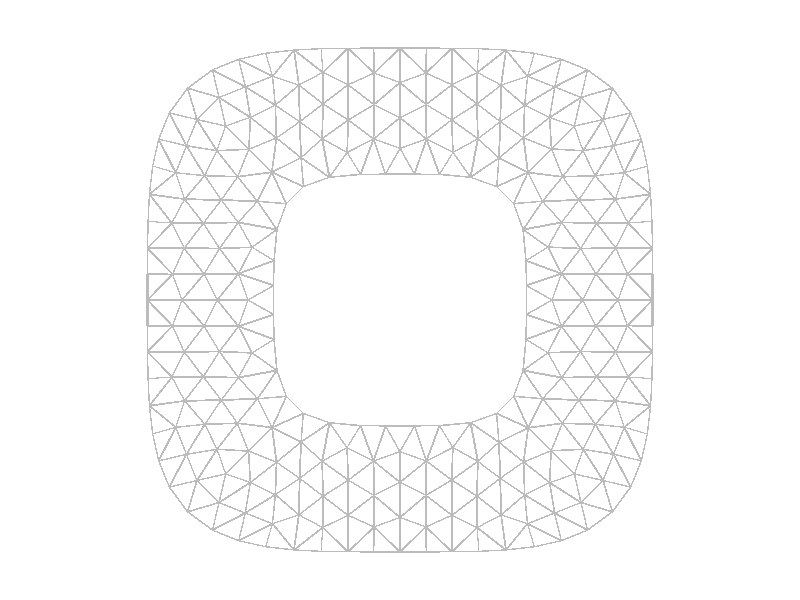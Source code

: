#include "colors.inc"
background { rgb <1, 1, 1> }
camera {location <0, 0, 10>up <0,1,0> right <-1.33,0,0> angle 18look_at <0, 0, 0> sky <0, 1, 0> }
cylinder { <-0.103732, -0.999971, 0>, <-0.000158493, -1, 0>, 0.00258933 texture {  pigment { rgb <0.5, 0.5, 0.5> } } }
cylinder { <-0.103732, -0.999971, 0>, <0.103647, -0.999971, 0>, 0.00518446 texture {  pigment { rgb <0.5, 0.5, 0.5> } } }
cylinder { <-0.000158493, -1, 0>, <0.103647, -0.999971, 0>, 0.00259513 texture {  pigment { rgb <0.5, 0.5, 0.5> } } }
cylinder { <0.205426, -0.999554, 0>, <0.312082, -0.99762, 0>, 0.00266685 texture {  pigment { rgb <0.5, 0.5, 0.5> } } }
cylinder { <0.205426, -0.999554, 0>, <0.305472, -0.903542, 0>, 0.00346658 texture {  pigment { rgb <0.5, 0.5, 0.5> } } }
cylinder { <0.312082, -0.99762, 0>, <0.305472, -0.903542, 0>, 0.00235774 texture {  pigment { rgb <0.5, 0.5, 0.5> } } }
cylinder { <0.312082, -0.99762, 0>, <0.419686, -0.992152, 0>, 0.00269357 texture {  pigment { rgb <0.5, 0.5, 0.5> } } }
cylinder { <0.419686, -0.992152, 0>, <0.305472, -0.903542, 0>, 0.00361391 texture {  pigment { rgb <0.5, 0.5, 0.5> } } }
cylinder { <-0.312158, -0.997618, 0>, <-0.205424, -0.999555, 0>, 0.00266879 texture {  pigment { rgb <0.5, 0.5, 0.5> } } }
cylinder { <-0.312158, -0.997618, 0>, <-0.305989, -0.903151, 0>, 0.0023667 texture {  pigment { rgb <0.5, 0.5, 0.5> } } }
cylinder { <-0.205424, -0.999555, 0>, <-0.305989, -0.903151, 0>, 0.00348274 texture {  pigment { rgb <0.5, 0.5, 0.5> } } }
cylinder { <-0.419809, -0.992143, 0>, <-0.312158, -0.997618, 0>, 0.00269477 texture {  pigment { rgb <0.5, 0.5, 0.5> } } }
cylinder { <-0.419809, -0.992143, 0>, <-0.305989, -0.903151, 0>, 0.00361201 texture {  pigment { rgb <0.5, 0.5, 0.5> } } }
cylinder { <-0.103732, -0.999971, 0>, <-0.102594, -0.900739, 0>, 0.00248096 texture {  pigment { rgb <0.5, 0.5, 0.5> } } }
cylinder { <-0.000158493, -1, 0>, <-0.102594, -0.900739, 0>, 0.00356597 texture {  pigment { rgb <0.5, 0.5, 0.5> } } }
cylinder { <-0.205424, -0.999555, 0>, <-0.103732, -0.999971, 0>, 0.00254232 texture {  pigment { rgb <0.5, 0.5, 0.5> } } }
cylinder { <-0.205424, -0.999555, 0>, <-0.102594, -0.900739, 0>, 0.00356532 texture {  pigment { rgb <0.5, 0.5, 0.5> } } }
cylinder { <-0.000158493, -1, 0>, <0.102492, -0.900682, 0>, 0.00357082 texture {  pigment { rgb <0.5, 0.5, 0.5> } } }
cylinder { <0.103647, -0.999971, 0>, <0.102492, -0.900682, 0>, 0.00248239 texture {  pigment { rgb <0.5, 0.5, 0.5> } } }
cylinder { <0.103647, -0.999971, 0>, <0.205426, -0.999554, 0>, 0.0025445 texture {  pigment { rgb <0.5, 0.5, 0.5> } } }
cylinder { <0.205426, -0.999554, 0>, <0.102492, -0.900682, 0>, 0.00356818 texture {  pigment { rgb <0.5, 0.5, 0.5> } } }
cylinder { <0.419686, -0.992152, 0>, <0.531938, -0.979353, 0>, 0.00282447 texture {  pigment { rgb <0.5, 0.5, 0.5> } } }
cylinder { <0.419686, -0.992152, 0>, <0.504848, -0.887987, 0>, 0.00336369 texture {  pigment { rgb <0.5, 0.5, 0.5> } } }
cylinder { <0.531938, -0.979353, 0>, <0.504848, -0.887987, 0>, 0.00238244 texture {  pigment { rgb <0.5, 0.5, 0.5> } } }
cylinder { <-0.531714, -0.979389, 0>, <-0.419809, -0.992143, 0>, 0.00281571 texture {  pigment { rgb <0.5, 0.5, 0.5> } } }
cylinder { <-0.531714, -0.979389, 0>, <-0.505117, -0.887809, 0>, 0.00238409 texture {  pigment { rgb <0.5, 0.5, 0.5> } } }
cylinder { <-0.419809, -0.992143, 0>, <-0.505117, -0.887809, 0>, 0.00336925 texture {  pigment { rgb <0.5, 0.5, 0.5> } } }
cylinder { <-0.205424, -0.999555, 0>, <-0.205805, -0.854521, 0>, 0.00362584 texture {  pigment { rgb <0.5, 0.5, 0.5> } } }
cylinder { <-0.305989, -0.903151, 0>, <-0.205805, -0.854521, 0>, 0.00278407 texture {  pigment { rgb <0.5, 0.5, 0.5> } } }
cylinder { <-0.205805, -0.854521, 0>, <-0.102594, -0.900739, 0>, 0.00282717 texture {  pigment { rgb <0.5, 0.5, 0.5> } } }
cylinder { <0.205426, -0.999554, 0>, <0.205468, -0.854584, 0>, 0.00362427 texture {  pigment { rgb <0.5, 0.5, 0.5> } } }
cylinder { <0.102492, -0.900682, 0>, <0.205468, -0.854584, 0>, 0.00282058 texture {  pigment { rgb <0.5, 0.5, 0.5> } } }
cylinder { <0.205468, -0.854584, 0>, <0.305472, -0.903542, 0>, 0.00278363 texture {  pigment { rgb <0.5, 0.5, 0.5> } } }
cylinder { <0.531938, -0.979353, 0>, <0.638534, -0.955565, 0>, 0.00273047 texture {  pigment { rgb <0.5, 0.5, 0.5> } } }
cylinder { <0.638534, -0.955565, 0>, <0.504848, -0.887987, 0>, 0.00374489 texture {  pigment { rgb <0.5, 0.5, 0.5> } } }
cylinder { <-0.638527, -0.955567, 0>, <-0.531714, -0.979389, 0>, 0.00273595 texture {  pigment { rgb <0.5, 0.5, 0.5> } } }
cylinder { <-0.638527, -0.955567, 0>, <-0.505117, -0.887809, 0>, 0.00374076 texture {  pigment { rgb <0.5, 0.5, 0.5> } } }
cylinder { <0.419686, -0.992152, 0>, <0.400288, -0.853223, 0>, 0.00350693 texture {  pigment { rgb <0.5, 0.5, 0.5> } } }
cylinder { <0.305472, -0.903542, 0>, <0.400288, -0.853223, 0>, 0.00268353 texture {  pigment { rgb <0.5, 0.5, 0.5> } } }
cylinder { <-0.419809, -0.992143, 0>, <-0.400386, -0.852783, 0>, 0.00351767 texture {  pigment { rgb <0.5, 0.5, 0.5> } } }
cylinder { <-0.400386, -0.852783, 0>, <-0.305989, -0.903151, 0>, 0.00267484 texture {  pigment { rgb <0.5, 0.5, 0.5> } } }
cylinder { <0.638534, -0.955565, 0>, <0.612299, -0.845713, 0>, 0.00282354 texture {  pigment { rgb <0.5, 0.5, 0.5> } } }
cylinder { <0.504848, -0.887987, 0>, <0.612299, -0.845713, 0>, 0.00288668 texture {  pigment { rgb <0.5, 0.5, 0.5> } } }
cylinder { <0.638534, -0.955565, 0>, <0.742717, -0.913285, 0>, 0.00281087 texture {  pigment { rgb <0.5, 0.5, 0.5> } } }
cylinder { <0.742717, -0.913285, 0>, <0.612299, -0.845713, 0>, 0.0036721 texture {  pigment { rgb <0.5, 0.5, 0.5> } } }
cylinder { <-0.742678, -0.913306, 0>, <-0.638527, -0.955567, 0>, 0.00280995 texture {  pigment { rgb <0.5, 0.5, 0.5> } } }
cylinder { <-0.742678, -0.913306, 0>, <-0.612775, -0.845683, 0>, 0.00366126 texture {  pigment { rgb <0.5, 0.5, 0.5> } } }
cylinder { <-0.638527, -0.955567, 0>, <-0.612775, -0.845683, 0>, 0.00282154 texture {  pigment { rgb <0.5, 0.5, 0.5> } } }
cylinder { <-0.612775, -0.845683, 0>, <-0.505117, -0.887809, 0>, 0.00289015 texture {  pigment { rgb <0.5, 0.5, 0.5> } } }
cylinder { <0.400288, -0.853223, 0>, <0.504848, -0.887987, 0>, 0.00275471 texture {  pigment { rgb <0.5, 0.5, 0.5> } } }
cylinder { <-0.505117, -0.887809, 0>, <-0.400386, -0.852783, 0>, 0.00276084 texture {  pigment { rgb <0.5, 0.5, 0.5> } } }
cylinder { <-0.000158493, -1, 0>, <-9.26138e-05, -0.863129, 0>, 0.00342178 texture {  pigment { rgb <0.5, 0.5, 0.5> } } }
cylinder { <-0.102594, -0.900739, 0>, <-9.26138e-05, -0.863129, 0>, 0.00272959 texture {  pigment { rgb <0.5, 0.5, 0.5> } } }
cylinder { <-9.26138e-05, -0.863129, 0>, <0.102492, -0.900682, 0>, 0.00273106 texture {  pigment { rgb <0.5, 0.5, 0.5> } } }
cylinder { <-0.742678, -0.913306, 0>, <-0.840896, -0.840896, 0>, 0.00305062 texture {  pigment { rgb <0.5, 0.5, 0.5> } } }
cylinder { <-0.742678, -0.913306, 0>, <-0.716404, -0.804137, 0>, 0.00280716 texture {  pigment { rgb <0.5, 0.5, 0.5> } } }
cylinder { <-0.840896, -0.840896, 0>, <-0.716404, -0.804137, 0>, 0.00324515 texture {  pigment { rgb <0.5, 0.5, 0.5> } } }
cylinder { <-0.716404, -0.804137, 0>, <-0.612775, -0.845683, 0>, 0.00279118 texture {  pigment { rgb <0.5, 0.5, 0.5> } } }
cylinder { <0.742717, -0.913285, 0>, <0.71631, -0.804009, 0>, 0.00281053 texture {  pigment { rgb <0.5, 0.5, 0.5> } } }
cylinder { <0.742717, -0.913285, 0>, <0.840896, -0.840896, 0>, 0.00304952 texture {  pigment { rgb <0.5, 0.5, 0.5> } } }
cylinder { <0.71631, -0.804009, 0>, <0.840896, -0.840896, 0>, 0.00324832 texture {  pigment { rgb <0.5, 0.5, 0.5> } } }
cylinder { <0.612299, -0.845713, 0>, <0.71631, -0.804009, 0>, 0.0028015 texture {  pigment { rgb <0.5, 0.5, 0.5> } } }
cylinder { <-0.205805, -0.854521, 0>, <-0.103272, -0.775853, 0>, 0.00323089 texture {  pigment { rgb <0.5, 0.5, 0.5> } } }
cylinder { <-0.102594, -0.900739, 0>, <-0.103272, -0.775853, 0>, 0.0031222 texture {  pigment { rgb <0.5, 0.5, 0.5> } } }
cylinder { <-9.26138e-05, -0.863129, 0>, <-0.103272, -0.775853, 0>, 0.00337853 texture {  pigment { rgb <0.5, 0.5, 0.5> } } }
cylinder { <-9.26138e-05, -0.863129, 0>, <0.103176, -0.775749, 0>, 0.0033819 texture {  pigment { rgb <0.5, 0.5, 0.5> } } }
cylinder { <0.102492, -0.900682, 0>, <0.103176, -0.775749, 0>, 0.00312337 texture {  pigment { rgb <0.5, 0.5, 0.5> } } }
cylinder { <0.205468, -0.854584, 0>, <0.103176, -0.775749, 0>, 0.00322863 texture {  pigment { rgb <0.5, 0.5, 0.5> } } }
cylinder { <-0.305989, -0.903151, 0>, <-0.304807, -0.778916, 0>, 0.00310601 texture {  pigment { rgb <0.5, 0.5, 0.5> } } }
cylinder { <-0.205805, -0.854521, 0>, <-0.304807, -0.778916, 0>, 0.00311422 texture {  pigment { rgb <0.5, 0.5, 0.5> } } }
cylinder { <-0.400386, -0.852783, 0>, <-0.304807, -0.778916, 0>, 0.00301991 texture {  pigment { rgb <0.5, 0.5, 0.5> } } }
cylinder { <0.205468, -0.854584, 0>, <0.304698, -0.778544, 0>, 0.00312537 texture {  pigment { rgb <0.5, 0.5, 0.5> } } }
cylinder { <0.305472, -0.903542, 0>, <0.304698, -0.778544, 0>, 0.00312502 texture {  pigment { rgb <0.5, 0.5, 0.5> } } }
cylinder { <0.400288, -0.853223, 0>, <0.304698, -0.778544, 0>, 0.00303256 texture {  pigment { rgb <0.5, 0.5, 0.5> } } }
cylinder { <0.400288, -0.853223, 0>, <0.493802, -0.773317, 0>, 0.00307508 texture {  pigment { rgb <0.5, 0.5, 0.5> } } }
cylinder { <0.504848, -0.887987, 0>, <0.493802, -0.773317, 0>, 0.00288002 texture {  pigment { rgb <0.5, 0.5, 0.5> } } }
cylinder { <0.612299, -0.845713, 0>, <0.493802, -0.773317, 0>, 0.00347155 texture {  pigment { rgb <0.5, 0.5, 0.5> } } }
cylinder { <-0.612775, -0.845683, 0>, <-0.493415, -0.77286, 0>, 0.00349552 texture {  pigment { rgb <0.5, 0.5, 0.5> } } }
cylinder { <-0.505117, -0.887809, 0>, <-0.493415, -0.77286, 0>, 0.00288858 texture {  pigment { rgb <0.5, 0.5, 0.5> } } }
cylinder { <-0.400386, -0.852783, 0>, <-0.493415, -0.77286, 0>, 0.00306616 texture {  pigment { rgb <0.5, 0.5, 0.5> } } }
cylinder { <0.612299, -0.845713, 0>, <0.592491, -0.724931, 0>, 0.00305989 texture {  pigment { rgb <0.5, 0.5, 0.5> } } }
cylinder { <0.493802, -0.773317, 0>, <0.592491, -0.724931, 0>, 0.00274782 texture {  pigment { rgb <0.5, 0.5, 0.5> } } }
cylinder { <-0.612775, -0.845683, 0>, <-0.592463, -0.724595, 0>, 0.0030695 texture {  pigment { rgb <0.5, 0.5, 0.5> } } }
cylinder { <-0.592463, -0.724595, 0>, <-0.493415, -0.77286, 0>, 0.00275455 texture {  pigment { rgb <0.5, 0.5, 0.5> } } }
cylinder { <-0.205805, -0.854521, 0>, <-0.204516, -0.715045, 0>, 0.00348705 texture {  pigment { rgb <0.5, 0.5, 0.5> } } }
cylinder { <-0.204516, -0.715045, 0>, <-0.103272, -0.775853, 0>, 0.00295253 texture {  pigment { rgb <0.5, 0.5, 0.5> } } }
cylinder { <-0.304807, -0.778916, 0>, <-0.204516, -0.715045, 0>, 0.00297255 texture {  pigment { rgb <0.5, 0.5, 0.5> } } }
cylinder { <0.205468, -0.854584, 0>, <0.204657, -0.714574, 0>, 0.00350029 texture {  pigment { rgb <0.5, 0.5, 0.5> } } }
cylinder { <0.204657, -0.714574, 0>, <0.304698, -0.778544, 0>, 0.00296862 texture {  pigment { rgb <0.5, 0.5, 0.5> } } }
cylinder { <0.103176, -0.775749, 0>, <0.204657, -0.714574, 0>, 0.00296235 texture {  pigment { rgb <0.5, 0.5, 0.5> } } }
cylinder { <-0.840896, -0.840896, 0>, <-0.804137, -0.716404, 0>, 0.00324515 texture {  pigment { rgb <0.5, 0.5, 0.5> } } }
cylinder { <-0.716404, -0.804137, 0>, <-0.804137, -0.716404, 0>, 0.00310184 texture {  pigment { rgb <0.5, 0.5, 0.5> } } }
cylinder { <0.71631, -0.804009, 0>, <0.804009, -0.71631, 0>, 0.00310065 texture {  pigment { rgb <0.5, 0.5, 0.5> } } }
cylinder { <0.840896, -0.840896, 0>, <0.804009, -0.71631, 0>, 0.00324832 texture {  pigment { rgb <0.5, 0.5, 0.5> } } }
cylinder { <0.71631, -0.804009, 0>, <0.592491, -0.724931, 0>, 0.00367291 texture {  pigment { rgb <0.5, 0.5, 0.5> } } }
cylinder { <-0.716404, -0.804137, 0>, <-0.592463, -0.724595, 0>, 0.00368174 texture {  pigment { rgb <0.5, 0.5, 0.5> } } }
cylinder { <-0.840896, -0.840896, 0>, <-0.913306, -0.742678, 0>, 0.00305062 texture {  pigment { rgb <0.5, 0.5, 0.5> } } }
cylinder { <-0.913306, -0.742678, 0>, <-0.804137, -0.716404, 0>, 0.00280716 texture {  pigment { rgb <0.5, 0.5, 0.5> } } }
cylinder { <0.840896, -0.840896, 0>, <0.913285, -0.742717, 0>, 0.00304952 texture {  pigment { rgb <0.5, 0.5, 0.5> } } }
cylinder { <0.804009, -0.71631, 0>, <0.913285, -0.742717, 0>, 0.00281053 texture {  pigment { rgb <0.5, 0.5, 0.5> } } }
cylinder { <-9.26138e-05, -0.863129, 0>, <-0.00015167, -0.723508, 0>, 0.00349052 texture {  pigment { rgb <0.5, 0.5, 0.5> } } }
cylinder { <-0.00015167, -0.723508, 0>, <0.103176, -0.775749, 0>, 0.00289458 texture {  pigment { rgb <0.5, 0.5, 0.5> } } }
cylinder { <-0.103272, -0.775853, 0>, <-0.00015167, -0.723508, 0>, 0.00289113 texture {  pigment { rgb <0.5, 0.5, 0.5> } } }
cylinder { <-0.400386, -0.852783, 0>, <-0.397201, -0.707706, 0>, 0.0036278 texture {  pigment { rgb <0.5, 0.5, 0.5> } } }
cylinder { <-0.397201, -0.707706, 0>, <-0.304807, -0.778916, 0>, 0.00291629 texture {  pigment { rgb <0.5, 0.5, 0.5> } } }
cylinder { <-0.493415, -0.77286, 0>, <-0.397201, -0.707706, 0>, 0.00290497 texture {  pigment { rgb <0.5, 0.5, 0.5> } } }
cylinder { <0.400288, -0.853223, 0>, <0.396956, -0.707715, 0>, 0.00363865 texture {  pigment { rgb <0.5, 0.5, 0.5> } } }
cylinder { <0.396956, -0.707715, 0>, <0.493802, -0.773317, 0>, 0.00292433 texture {  pigment { rgb <0.5, 0.5, 0.5> } } }
cylinder { <0.304698, -0.778544, 0>, <0.396956, -0.707715, 0>, 0.00290778 texture {  pigment { rgb <0.5, 0.5, 0.5> } } }
cylinder { <-0.716404, -0.804137, 0>, <-0.690217, -0.690217, 0>, 0.00292229 texture {  pigment { rgb <0.5, 0.5, 0.5> } } }
cylinder { <-0.690217, -0.690217, 0>, <-0.592463, -0.724595, 0>, 0.00259056 texture {  pigment { rgb <0.5, 0.5, 0.5> } } }
cylinder { <-0.804137, -0.716404, 0>, <-0.690217, -0.690217, 0>, 0.00292229 texture {  pigment { rgb <0.5, 0.5, 0.5> } } }
cylinder { <0.71631, -0.804009, 0>, <0.69075, -0.69075, 0>, 0.0029027 texture {  pigment { rgb <0.5, 0.5, 0.5> } } }
cylinder { <0.592491, -0.724931, 0>, <0.69075, -0.69075, 0>, 0.00260085 texture {  pigment { rgb <0.5, 0.5, 0.5> } } }
cylinder { <0.69075, -0.69075, 0>, <0.804009, -0.71631, 0>, 0.0029027 texture {  pigment { rgb <0.5, 0.5, 0.5> } } }
cylinder { <-0.103272, -0.775853, 0>, <-0.104622, -0.639224, 0>, 0.00341589 texture {  pigment { rgb <0.5, 0.5, 0.5> } } }
cylinder { <-0.00015167, -0.723508, 0>, <-0.104622, -0.639224, 0>, 0.00335577 texture {  pigment { rgb <0.5, 0.5, 0.5> } } }
cylinder { <-0.204516, -0.715045, 0>, <-0.104622, -0.639224, 0>, 0.00313525 texture {  pigment { rgb <0.5, 0.5, 0.5> } } }
cylinder { <-0.00015167, -0.723508, 0>, <0.104473, -0.639389, 0>, 0.00335618 texture {  pigment { rgb <0.5, 0.5, 0.5> } } }
cylinder { <0.103176, -0.775749, 0>, <0.104473, -0.639389, 0>, 0.00340915 texture {  pigment { rgb <0.5, 0.5, 0.5> } } }
cylinder { <0.204657, -0.714574, 0>, <0.104473, -0.639389, 0>, 0.00313145 texture {  pigment { rgb <0.5, 0.5, 0.5> } } }
cylinder { <0.396956, -0.707715, 0>, <0.48926, -0.643012, 0>, 0.00281807 texture {  pigment { rgb <0.5, 0.5, 0.5> } } }
cylinder { <0.493802, -0.773317, 0>, <0.48926, -0.643012, 0>, 0.0032596 texture {  pigment { rgb <0.5, 0.5, 0.5> } } }
cylinder { <0.592491, -0.724931, 0>, <0.48926, -0.643012, 0>, 0.00329463 texture {  pigment { rgb <0.5, 0.5, 0.5> } } }
cylinder { <-0.592463, -0.724595, 0>, <-0.489106, -0.64399, 0>, 0.00327679 texture {  pigment { rgb <0.5, 0.5, 0.5> } } }
cylinder { <-0.493415, -0.77286, 0>, <-0.489106, -0.64399, 0>, 0.00322355 texture {  pigment { rgb <0.5, 0.5, 0.5> } } }
cylinder { <-0.397201, -0.707706, 0>, <-0.489106, -0.64399, 0>, 0.00279578 texture {  pigment { rgb <0.5, 0.5, 0.5> } } }
cylinder { <-0.397201, -0.707706, 0>, <-0.308215, -0.640086, 0>, 0.00279407 texture {  pigment { rgb <0.5, 0.5, 0.5> } } }
cylinder { <-0.304807, -0.778916, 0>, <-0.308215, -0.640086, 0>, 0.00347181 texture {  pigment { rgb <0.5, 0.5, 0.5> } } }
cylinder { <-0.204516, -0.715045, 0>, <-0.308215, -0.640086, 0>, 0.00319888 texture {  pigment { rgb <0.5, 0.5, 0.5> } } }
cylinder { <0.304698, -0.778544, 0>, <0.308258, -0.640537, 0>, 0.00345131 texture {  pigment { rgb <0.5, 0.5, 0.5> } } }
cylinder { <0.396956, -0.707715, 0>, <0.308258, -0.640537, 0>, 0.00278165 texture {  pigment { rgb <0.5, 0.5, 0.5> } } }
cylinder { <0.204657, -0.714574, 0>, <0.308258, -0.640537, 0>, 0.00318342 texture {  pigment { rgb <0.5, 0.5, 0.5> } } }
cylinder { <0.804009, -0.71631, 0>, <0.845713, -0.612299, 0>, 0.0028015 texture {  pigment { rgb <0.5, 0.5, 0.5> } } }
cylinder { <0.913285, -0.742717, 0>, <0.845713, -0.612299, 0>, 0.0036721 texture {  pigment { rgb <0.5, 0.5, 0.5> } } }
cylinder { <-0.913306, -0.742678, 0>, <-0.845683, -0.612775, 0>, 0.00366126 texture {  pigment { rgb <0.5, 0.5, 0.5> } } }
cylinder { <-0.804137, -0.716404, 0>, <-0.845683, -0.612775, 0>, 0.00279118 texture {  pigment { rgb <0.5, 0.5, 0.5> } } }
cylinder { <0.592491, -0.724931, 0>, <0.598455, -0.598455, 0>, 0.0031654 texture {  pigment { rgb <0.5, 0.5, 0.5> } } }
cylinder { <0.69075, -0.69075, 0>, <0.598455, -0.598455, 0>, 0.0032631 texture {  pigment { rgb <0.5, 0.5, 0.5> } } }
cylinder { <-0.690217, -0.690217, 0>, <-0.599808, -0.599808, 0>, 0.00319642 texture {  pigment { rgb <0.5, 0.5, 0.5> } } }
cylinder { <-0.592463, -0.724595, 0>, <-0.599808, -0.599808, 0>, 0.00312507 texture {  pigment { rgb <0.5, 0.5, 0.5> } } }
cylinder { <0.204657, -0.714574, 0>, <0.209375, -0.585602, 0>, 0.00322647 texture {  pigment { rgb <0.5, 0.5, 0.5> } } }
cylinder { <0.104473, -0.639389, 0>, <0.209375, -0.585602, 0>, 0.00294719 texture {  pigment { rgb <0.5, 0.5, 0.5> } } }
cylinder { <0.209375, -0.585602, 0>, <0.308258, -0.640537, 0>, 0.00282795 texture {  pigment { rgb <0.5, 0.5, 0.5> } } }
cylinder { <-0.204516, -0.715045, 0>, <-0.209915, -0.585878, 0>, 0.00323201 texture {  pigment { rgb <0.5, 0.5, 0.5> } } }
cylinder { <-0.308215, -0.640086, 0>, <-0.209915, -0.585878, 0>, 0.0028064 texture {  pigment { rgb <0.5, 0.5, 0.5> } } }
cylinder { <-0.209915, -0.585878, 0>, <-0.104622, -0.639224, 0>, 0.0029509 texture {  pigment { rgb <0.5, 0.5, 0.5> } } }
cylinder { <0.913285, -0.742717, 0>, <0.955565, -0.638534, 0>, 0.00281087 texture {  pigment { rgb <0.5, 0.5, 0.5> } } }
cylinder { <0.845713, -0.612299, 0>, <0.955565, -0.638534, 0>, 0.00282354 texture {  pigment { rgb <0.5, 0.5, 0.5> } } }
cylinder { <-0.913306, -0.742678, 0>, <-0.955567, -0.638527, 0>, 0.00280995 texture {  pigment { rgb <0.5, 0.5, 0.5> } } }
cylinder { <-0.955567, -0.638527, 0>, <-0.845683, -0.612775, 0>, 0.00282154 texture {  pigment { rgb <0.5, 0.5, 0.5> } } }
cylinder { <0.48926, -0.643012, 0>, <0.598455, -0.598455, 0>, 0.0029484 texture {  pigment { rgb <0.5, 0.5, 0.5> } } }
cylinder { <-0.599808, -0.599808, 0>, <-0.489106, -0.64399, 0>, 0.00297983 texture {  pigment { rgb <0.5, 0.5, 0.5> } } }
cylinder { <-0.00015167, -0.723508, 0>, <-0.000144289, -0.601996, 0>, 0.00303781 texture {  pigment { rgb <0.5, 0.5, 0.5> } } }
cylinder { <-0.104622, -0.639224, 0>, <-0.000144289, -0.601996, 0>, 0.00277281 texture {  pigment { rgb <0.5, 0.5, 0.5> } } }
cylinder { <-0.000144289, -0.601996, 0>, <0.104473, -0.639389, 0>, 0.00277749 texture {  pigment { rgb <0.5, 0.5, 0.5> } } }
cylinder { <-0.804137, -0.716404, 0>, <-0.724595, -0.592463, 0>, 0.00368174 texture {  pigment { rgb <0.5, 0.5, 0.5> } } }
cylinder { <-0.690217, -0.690217, 0>, <-0.724595, -0.592463, 0>, 0.00259056 texture {  pigment { rgb <0.5, 0.5, 0.5> } } }
cylinder { <-0.845683, -0.612775, 0>, <-0.724595, -0.592463, 0>, 0.0030695 texture {  pigment { rgb <0.5, 0.5, 0.5> } } }
cylinder { <0.69075, -0.69075, 0>, <0.724931, -0.592491, 0>, 0.00260085 texture {  pigment { rgb <0.5, 0.5, 0.5> } } }
cylinder { <0.804009, -0.71631, 0>, <0.724931, -0.592491, 0>, 0.00367291 texture {  pigment { rgb <0.5, 0.5, 0.5> } } }
cylinder { <0.724931, -0.592491, 0>, <0.845713, -0.612299, 0>, 0.00305989 texture {  pigment { rgb <0.5, 0.5, 0.5> } } }
cylinder { <-0.724595, -0.592463, 0>, <-0.599808, -0.599808, 0>, 0.00312507 texture {  pigment { rgb <0.5, 0.5, 0.5> } } }
cylinder { <0.598455, -0.598455, 0>, <0.724931, -0.592491, 0>, 0.0031654 texture {  pigment { rgb <0.5, 0.5, 0.5> } } }
cylinder { <-0.397201, -0.707706, 0>, <-0.391901, -0.564045, 0>, 0.00359397 texture {  pigment { rgb <0.5, 0.5, 0.5> } } }
cylinder { <-0.489106, -0.64399, 0>, <-0.391901, -0.564045, 0>, 0.00314643 texture {  pigment { rgb <0.5, 0.5, 0.5> } } }
cylinder { <-0.391901, -0.564045, 0>, <-0.308215, -0.640086, 0>, 0.00282683 texture {  pigment { rgb <0.5, 0.5, 0.5> } } }
cylinder { <0.396956, -0.707715, 0>, <0.391859, -0.564653, 0>, 0.00357881 texture {  pigment { rgb <0.5, 0.5, 0.5> } } }
cylinder { <0.391859, -0.564653, 0>, <0.48926, -0.643012, 0>, 0.00312521 texture {  pigment { rgb <0.5, 0.5, 0.5> } } }
cylinder { <0.308258, -0.640537, 0>, <0.391859, -0.564653, 0>, 0.00282263 texture {  pigment { rgb <0.5, 0.5, 0.5> } } }
cylinder { <-0.104622, -0.639224, 0>, <-0.0576252, -0.499978, 0>, 0.00367407 texture {  pigment { rgb <0.5, 0.5, 0.5> } } }
cylinder { <-0.000144289, -0.601996, 0>, <-0.0576252, -0.499978, 0>, 0.00292742 texture {  pigment { rgb <0.5, 0.5, 0.5> } } }
cylinder { <-0.000144289, -0.601996, 0>, <0.057955, -0.499977, 0>, 0.00293506 texture {  pigment { rgb <0.5, 0.5, 0.5> } } }
cylinder { <0.104473, -0.639389, 0>, <0.057955, -0.499977, 0>, 0.00367421 texture {  pigment { rgb <0.5, 0.5, 0.5> } } }
cylinder { <-0.955567, -0.638527, 0>, <-0.887809, -0.505117, 0>, 0.00374076 texture {  pigment { rgb <0.5, 0.5, 0.5> } } }
cylinder { <-0.845683, -0.612775, 0>, <-0.887809, -0.505117, 0>, 0.00289015 texture {  pigment { rgb <0.5, 0.5, 0.5> } } }
cylinder { <0.845713, -0.612299, 0>, <0.887987, -0.504848, 0>, 0.00288668 texture {  pigment { rgb <0.5, 0.5, 0.5> } } }
cylinder { <0.955565, -0.638534, 0>, <0.887987, -0.504848, 0>, 0.00374489 texture {  pigment { rgb <0.5, 0.5, 0.5> } } }
cylinder { <-0.209915, -0.585878, 0>, <-0.156237, -0.498804, 0>, 0.00255725 texture {  pigment { rgb <0.5, 0.5, 0.5> } } }
cylinder { <-0.104622, -0.639224, 0>, <-0.156237, -0.498804, 0>, 0.00374013 texture {  pigment { rgb <0.5, 0.5, 0.5> } } }
cylinder { <0.104473, -0.639389, 0>, <0.15636, -0.4988, 0>, 0.00374646 texture {  pigment { rgb <0.5, 0.5, 0.5> } } }
cylinder { <0.209375, -0.585602, 0>, <0.15636, -0.4988, 0>, 0.00254278 texture {  pigment { rgb <0.5, 0.5, 0.5> } } }
cylinder { <0.598455, -0.598455, 0>, <0.643012, -0.48926, 0>, 0.0029484 texture {  pigment { rgb <0.5, 0.5, 0.5> } } }
cylinder { <0.724931, -0.592491, 0>, <0.643012, -0.48926, 0>, 0.00329463 texture {  pigment { rgb <0.5, 0.5, 0.5> } } }
cylinder { <-0.724595, -0.592463, 0>, <-0.64399, -0.489106, 0>, 0.00327679 texture {  pigment { rgb <0.5, 0.5, 0.5> } } }
cylinder { <-0.599808, -0.599808, 0>, <-0.64399, -0.489106, 0>, 0.00297983 texture {  pigment { rgb <0.5, 0.5, 0.5> } } }
cylinder { <-0.955567, -0.638527, 0>, <-0.979389, -0.531714, 0>, 0.00273594 texture {  pigment { rgb <0.5, 0.5, 0.5> } } }
cylinder { <-0.979389, -0.531714, 0>, <-0.887809, -0.505117, 0>, 0.00238409 texture {  pigment { rgb <0.5, 0.5, 0.5> } } }
cylinder { <0.48926, -0.643012, 0>, <0.50738, -0.50738, 0>, 0.00342093 texture {  pigment { rgb <0.5, 0.5, 0.5> } } }
cylinder { <0.598455, -0.598455, 0>, <0.50738, -0.50738, 0>, 0.00322 texture {  pigment { rgb <0.5, 0.5, 0.5> } } }
cylinder { <0.391859, -0.564653, 0>, <0.50738, -0.50738, 0>, 0.00322348 texture {  pigment { rgb <0.5, 0.5, 0.5> } } }
cylinder { <0.955565, -0.638534, 0>, <0.979353, -0.531938, 0>, 0.00273047 texture {  pigment { rgb <0.5, 0.5, 0.5> } } }
cylinder { <0.887987, -0.504848, 0>, <0.979353, -0.531938, 0>, 0.00238244 texture {  pigment { rgb <0.5, 0.5, 0.5> } } }
cylinder { <-0.489106, -0.64399, 0>, <-0.506342, -0.506342, 0>, 0.00346808 texture {  pigment { rgb <0.5, 0.5, 0.5> } } }
cylinder { <-0.391901, -0.564045, 0>, <-0.506342, -0.506342, 0>, 0.00320412 texture {  pigment { rgb <0.5, 0.5, 0.5> } } }
cylinder { <-0.599808, -0.599808, 0>, <-0.506342, -0.506342, 0>, 0.00330452 texture {  pigment { rgb <0.5, 0.5, 0.5> } } }
cylinder { <0.50738, -0.50738, 0>, <0.643012, -0.48926, 0>, 0.00342093 texture {  pigment { rgb <0.5, 0.5, 0.5> } } }
cylinder { <-0.64399, -0.489106, 0>, <-0.506342, -0.506342, 0>, 0.00346808 texture {  pigment { rgb <0.5, 0.5, 0.5> } } }
cylinder { <-0.0576252, -0.499978, 0>, <0.057955, -0.499977, 0>, 0.0028895 texture {  pigment { rgb <0.5, 0.5, 0.5> } } }
cylinder { <-0.156237, -0.498804, 0>, <-0.0576252, -0.499978, 0>, 0.00246546 texture {  pigment { rgb <0.5, 0.5, 0.5> } } }
cylinder { <0.057955, -0.499977, 0>, <0.15636, -0.4988, 0>, 0.00246031 texture {  pigment { rgb <0.5, 0.5, 0.5> } } }
cylinder { <-0.724595, -0.592463, 0>, <-0.77286, -0.493415, 0>, 0.00275455 texture {  pigment { rgb <0.5, 0.5, 0.5> } } }
cylinder { <-0.77286, -0.493415, 0>, <-0.64399, -0.489106, 0>, 0.00322355 texture {  pigment { rgb <0.5, 0.5, 0.5> } } }
cylinder { <-0.845683, -0.612775, 0>, <-0.77286, -0.493415, 0>, 0.00349552 texture {  pigment { rgb <0.5, 0.5, 0.5> } } }
cylinder { <-0.887809, -0.505117, 0>, <-0.77286, -0.493415, 0>, 0.00288858 texture {  pigment { rgb <0.5, 0.5, 0.5> } } }
cylinder { <0.724931, -0.592491, 0>, <0.773317, -0.493802, 0>, 0.00274782 texture {  pigment { rgb <0.5, 0.5, 0.5> } } }
cylinder { <0.845713, -0.612299, 0>, <0.773317, -0.493802, 0>, 0.00347155 texture {  pigment { rgb <0.5, 0.5, 0.5> } } }
cylinder { <0.643012, -0.48926, 0>, <0.773317, -0.493802, 0>, 0.0032596 texture {  pigment { rgb <0.5, 0.5, 0.5> } } }
cylinder { <0.773317, -0.493802, 0>, <0.887987, -0.504848, 0>, 0.00288002 texture {  pigment { rgb <0.5, 0.5, 0.5> } } }
cylinder { <-0.308215, -0.640086, 0>, <-0.279428, -0.487334, 0>, 0.00388602 texture {  pigment { rgb <0.5, 0.5, 0.5> } } }
cylinder { <-0.209915, -0.585878, 0>, <-0.279428, -0.487334, 0>, 0.00301485 texture {  pigment { rgb <0.5, 0.5, 0.5> } } }
cylinder { <-0.391901, -0.564045, 0>, <-0.279428, -0.487334, 0>, 0.00340357 texture {  pigment { rgb <0.5, 0.5, 0.5> } } }
cylinder { <-0.279428, -0.487334, 0>, <-0.156237, -0.498804, 0>, 0.00309311 texture {  pigment { rgb <0.5, 0.5, 0.5> } } }
cylinder { <0.209375, -0.585602, 0>, <0.279594, -0.487302, 0>, 0.00302009 texture {  pigment { rgb <0.5, 0.5, 0.5> } } }
cylinder { <0.15636, -0.4988, 0>, <0.279594, -0.487302, 0>, 0.00309423 texture {  pigment { rgb <0.5, 0.5, 0.5> } } }
cylinder { <0.308258, -0.640537, 0>, <0.279594, -0.487302, 0>, 0.00389732 texture {  pigment { rgb <0.5, 0.5, 0.5> } } }
cylinder { <0.391859, -0.564653, 0>, <0.279594, -0.487302, 0>, 0.0034083 texture {  pigment { rgb <0.5, 0.5, 0.5> } } }
cylinder { <-0.391901, -0.564045, 0>, <-0.382765, -0.450079, 0>, 0.00285828 texture {  pigment { rgb <0.5, 0.5, 0.5> } } }
cylinder { <-0.382765, -0.450079, 0>, <-0.279428, -0.487334, 0>, 0.00274618 texture {  pigment { rgb <0.5, 0.5, 0.5> } } }
cylinder { <-0.506342, -0.506342, 0>, <-0.382765, -0.450079, 0>, 0.00339456 texture {  pigment { rgb <0.5, 0.5, 0.5> } } }
cylinder { <0.391859, -0.564653, 0>, <0.382252, -0.450394, 0>, 0.00286656 texture {  pigment { rgb <0.5, 0.5, 0.5> } } }
cylinder { <0.279594, -0.487302, 0>, <0.382252, -0.450394, 0>, 0.00272726 texture {  pigment { rgb <0.5, 0.5, 0.5> } } }
cylinder { <0.382252, -0.450394, 0>, <0.50738, -0.50738, 0>, 0.00343734 texture {  pigment { rgb <0.5, 0.5, 0.5> } } }
cylinder { <-0.77286, -0.493415, 0>, <-0.707706, -0.397201, 0>, 0.00290497 texture {  pigment { rgb <0.5, 0.5, 0.5> } } }
cylinder { <-0.64399, -0.489106, 0>, <-0.707706, -0.397201, 0>, 0.00279578 texture {  pigment { rgb <0.5, 0.5, 0.5> } } }
cylinder { <0.643012, -0.48926, 0>, <0.707715, -0.396956, 0>, 0.00281807 texture {  pigment { rgb <0.5, 0.5, 0.5> } } }
cylinder { <0.773317, -0.493802, 0>, <0.707715, -0.396956, 0>, 0.00292433 texture {  pigment { rgb <0.5, 0.5, 0.5> } } }
cylinder { <0.50738, -0.50738, 0>, <0.564653, -0.391859, 0>, 0.00322348 texture {  pigment { rgb <0.5, 0.5, 0.5> } } }
cylinder { <0.643012, -0.48926, 0>, <0.564653, -0.391859, 0>, 0.00312521 texture {  pigment { rgb <0.5, 0.5, 0.5> } } }
cylinder { <0.887987, -0.504848, 0>, <0.992152, -0.419686, 0>, 0.00336369 texture {  pigment { rgb <0.5, 0.5, 0.5> } } }
cylinder { <0.979353, -0.531938, 0>, <0.992152, -0.419686, 0>, 0.00282447 texture {  pigment { rgb <0.5, 0.5, 0.5> } } }
cylinder { <-0.979389, -0.531714, 0>, <-0.992143, -0.419809, 0>, 0.00281572 texture {  pigment { rgb <0.5, 0.5, 0.5> } } }
cylinder { <-0.887809, -0.505117, 0>, <-0.992143, -0.419809, 0>, 0.00336925 texture {  pigment { rgb <0.5, 0.5, 0.5> } } }
cylinder { <-0.887809, -0.505117, 0>, <-0.852783, -0.400386, 0>, 0.00276084 texture {  pigment { rgb <0.5, 0.5, 0.5> } } }
cylinder { <-0.77286, -0.493415, 0>, <-0.852783, -0.400386, 0>, 0.00306616 texture {  pigment { rgb <0.5, 0.5, 0.5> } } }
cylinder { <0.773317, -0.493802, 0>, <0.853223, -0.400288, 0>, 0.00307508 texture {  pigment { rgb <0.5, 0.5, 0.5> } } }
cylinder { <0.887987, -0.504848, 0>, <0.853223, -0.400288, 0>, 0.00275471 texture {  pigment { rgb <0.5, 0.5, 0.5> } } }
cylinder { <-0.64399, -0.489106, 0>, <-0.564045, -0.391901, 0>, 0.00314643 texture {  pigment { rgb <0.5, 0.5, 0.5> } } }
cylinder { <-0.506342, -0.506342, 0>, <-0.564045, -0.391901, 0>, 0.00320412 texture {  pigment { rgb <0.5, 0.5, 0.5> } } }
cylinder { <0.382252, -0.450394, 0>, <0.450394, -0.382252, 0>, 0.00240919 texture {  pigment { rgb <0.5, 0.5, 0.5> } } }
cylinder { <0.50738, -0.50738, 0>, <0.450394, -0.382252, 0>, 0.00343734 texture {  pigment { rgb <0.5, 0.5, 0.5> } } }
cylinder { <-0.992143, -0.419809, 0>, <-0.852783, -0.400386, 0>, 0.00351767 texture {  pigment { rgb <0.5, 0.5, 0.5> } } }
cylinder { <-0.852783, -0.400386, 0>, <-0.707706, -0.397201, 0>, 0.0036278 texture {  pigment { rgb <0.5, 0.5, 0.5> } } }
cylinder { <0.853223, -0.400288, 0>, <0.992152, -0.419686, 0>, 0.00350693 texture {  pigment { rgb <0.5, 0.5, 0.5> } } }
cylinder { <0.707715, -0.396956, 0>, <0.853223, -0.400288, 0>, 0.00363865 texture {  pigment { rgb <0.5, 0.5, 0.5> } } }
cylinder { <0.564653, -0.391859, 0>, <0.707715, -0.396956, 0>, 0.00357881 texture {  pigment { rgb <0.5, 0.5, 0.5> } } }
cylinder { <-0.707706, -0.397201, 0>, <-0.564045, -0.391901, 0>, 0.00359397 texture {  pigment { rgb <0.5, 0.5, 0.5> } } }
cylinder { <0.450394, -0.382252, 0>, <0.564653, -0.391859, 0>, 0.00286656 texture {  pigment { rgb <0.5, 0.5, 0.5> } } }
cylinder { <-0.506342, -0.506342, 0>, <-0.450079, -0.382765, 0>, 0.00339456 texture {  pigment { rgb <0.5, 0.5, 0.5> } } }
cylinder { <-0.564045, -0.391901, 0>, <-0.450079, -0.382765, 0>, 0.00285827 texture {  pigment { rgb <0.5, 0.5, 0.5> } } }
cylinder { <-0.382765, -0.450079, 0>, <-0.450079, -0.382765, 0>, 0.00237993 texture {  pigment { rgb <0.5, 0.5, 0.5> } } }
cylinder { <-0.852783, -0.400386, 0>, <-0.778916, -0.304807, 0>, 0.00301991 texture {  pigment { rgb <0.5, 0.5, 0.5> } } }
cylinder { <-0.707706, -0.397201, 0>, <-0.778916, -0.304807, 0>, 0.00291629 texture {  pigment { rgb <0.5, 0.5, 0.5> } } }
cylinder { <0.707715, -0.396956, 0>, <0.778544, -0.304698, 0>, 0.00290778 texture {  pigment { rgb <0.5, 0.5, 0.5> } } }
cylinder { <0.853223, -0.400288, 0>, <0.778544, -0.304698, 0>, 0.00303256 texture {  pigment { rgb <0.5, 0.5, 0.5> } } }
cylinder { <0.564653, -0.391859, 0>, <0.640537, -0.308258, 0>, 0.00282263 texture {  pigment { rgb <0.5, 0.5, 0.5> } } }
cylinder { <0.707715, -0.396956, 0>, <0.640537, -0.308258, 0>, 0.00278165 texture {  pigment { rgb <0.5, 0.5, 0.5> } } }
cylinder { <-0.707706, -0.397201, 0>, <-0.640086, -0.308215, 0>, 0.00279407 texture {  pigment { rgb <0.5, 0.5, 0.5> } } }
cylinder { <-0.564045, -0.391901, 0>, <-0.640086, -0.308215, 0>, 0.00282683 texture {  pigment { rgb <0.5, 0.5, 0.5> } } }
cylinder { <-0.992143, -0.419809, 0>, <-0.997618, -0.312158, 0>, 0.00269477 texture {  pigment { rgb <0.5, 0.5, 0.5> } } }
cylinder { <-0.992143, -0.419809, 0>, <-0.903151, -0.305989, 0>, 0.00361201 texture {  pigment { rgb <0.5, 0.5, 0.5> } } }
cylinder { <-0.997618, -0.312158, 0>, <-0.903151, -0.305989, 0>, 0.0023667 texture {  pigment { rgb <0.5, 0.5, 0.5> } } }
cylinder { <-0.852783, -0.400386, 0>, <-0.903151, -0.305989, 0>, 0.00267484 texture {  pigment { rgb <0.5, 0.5, 0.5> } } }
cylinder { <0.992152, -0.419686, 0>, <0.903542, -0.305472, 0>, 0.00361392 texture {  pigment { rgb <0.5, 0.5, 0.5> } } }
cylinder { <0.992152, -0.419686, 0>, <0.99762, -0.312082, 0>, 0.00269357 texture {  pigment { rgb <0.5, 0.5, 0.5> } } }
cylinder { <0.903542, -0.305472, 0>, <0.99762, -0.312082, 0>, 0.00235774 texture {  pigment { rgb <0.5, 0.5, 0.5> } } }
cylinder { <0.853223, -0.400288, 0>, <0.903542, -0.305472, 0>, 0.00268353 texture {  pigment { rgb <0.5, 0.5, 0.5> } } }
cylinder { <0.640537, -0.308258, 0>, <0.778544, -0.304698, 0>, 0.00345131 texture {  pigment { rgb <0.5, 0.5, 0.5> } } }
cylinder { <-0.778916, -0.304807, 0>, <-0.640086, -0.308215, 0>, 0.00347181 texture {  pigment { rgb <0.5, 0.5, 0.5> } } }
cylinder { <-0.903151, -0.305989, 0>, <-0.778916, -0.304807, 0>, 0.00310601 texture {  pigment { rgb <0.5, 0.5, 0.5> } } }
cylinder { <0.778544, -0.304698, 0>, <0.903542, -0.305472, 0>, 0.00312502 texture {  pigment { rgb <0.5, 0.5, 0.5> } } }
cylinder { <0.564653, -0.391859, 0>, <0.487302, -0.279594, 0>, 0.0034083 texture {  pigment { rgb <0.5, 0.5, 0.5> } } }
cylinder { <0.487302, -0.279594, 0>, <0.640537, -0.308258, 0>, 0.00389732 texture {  pigment { rgb <0.5, 0.5, 0.5> } } }
cylinder { <0.450394, -0.382252, 0>, <0.487302, -0.279594, 0>, 0.00272726 texture {  pigment { rgb <0.5, 0.5, 0.5> } } }
cylinder { <-0.564045, -0.391901, 0>, <-0.487334, -0.279428, 0>, 0.00340357 texture {  pigment { rgb <0.5, 0.5, 0.5> } } }
cylinder { <-0.450079, -0.382765, 0>, <-0.487334, -0.279428, 0>, 0.00274617 texture {  pigment { rgb <0.5, 0.5, 0.5> } } }
cylinder { <-0.640086, -0.308215, 0>, <-0.487334, -0.279428, 0>, 0.00388602 texture {  pigment { rgb <0.5, 0.5, 0.5> } } }
cylinder { <0.487302, -0.279594, 0>, <0.585602, -0.209375, 0>, 0.00302009 texture {  pigment { rgb <0.5, 0.5, 0.5> } } }
cylinder { <0.640537, -0.308258, 0>, <0.585602, -0.209375, 0>, 0.00282795 texture {  pigment { rgb <0.5, 0.5, 0.5> } } }
cylinder { <-0.640086, -0.308215, 0>, <-0.585878, -0.209915, 0>, 0.0028064 texture {  pigment { rgb <0.5, 0.5, 0.5> } } }
cylinder { <-0.487334, -0.279428, 0>, <-0.585878, -0.209915, 0>, 0.00301485 texture {  pigment { rgb <0.5, 0.5, 0.5> } } }
cylinder { <-0.640086, -0.308215, 0>, <-0.715045, -0.204516, 0>, 0.00319888 texture {  pigment { rgb <0.5, 0.5, 0.5> } } }
cylinder { <-0.715045, -0.204516, 0>, <-0.585878, -0.209915, 0>, 0.00323201 texture {  pigment { rgb <0.5, 0.5, 0.5> } } }
cylinder { <-0.778916, -0.304807, 0>, <-0.715045, -0.204516, 0>, 0.00297255 texture {  pigment { rgb <0.5, 0.5, 0.5> } } }
cylinder { <0.640537, -0.308258, 0>, <0.714574, -0.204657, 0>, 0.00318342 texture {  pigment { rgb <0.5, 0.5, 0.5> } } }
cylinder { <0.778544, -0.304698, 0>, <0.714574, -0.204657, 0>, 0.00296862 texture {  pigment { rgb <0.5, 0.5, 0.5> } } }
cylinder { <0.585602, -0.209375, 0>, <0.714574, -0.204657, 0>, 0.00322647 texture {  pigment { rgb <0.5, 0.5, 0.5> } } }
cylinder { <-0.903151, -0.305989, 0>, <-0.854521, -0.205805, 0>, 0.00278407 texture {  pigment { rgb <0.5, 0.5, 0.5> } } }
cylinder { <-0.778916, -0.304807, 0>, <-0.854521, -0.205805, 0>, 0.00311422 texture {  pigment { rgb <0.5, 0.5, 0.5> } } }
cylinder { <0.778544, -0.304698, 0>, <0.854584, -0.205468, 0>, 0.00312537 texture {  pigment { rgb <0.5, 0.5, 0.5> } } }
cylinder { <0.903542, -0.305472, 0>, <0.854584, -0.205468, 0>, 0.00278363 texture {  pigment { rgb <0.5, 0.5, 0.5> } } }
cylinder { <0.903542, -0.305472, 0>, <0.999554, -0.205426, 0>, 0.00346658 texture {  pigment { rgb <0.5, 0.5, 0.5> } } }
cylinder { <0.99762, -0.312082, 0>, <0.999554, -0.205426, 0>, 0.00266685 texture {  pigment { rgb <0.5, 0.5, 0.5> } } }
cylinder { <-0.997618, -0.312158, 0>, <-0.999555, -0.205424, 0>, 0.00266878 texture {  pigment { rgb <0.5, 0.5, 0.5> } } }
cylinder { <-0.903151, -0.305989, 0>, <-0.999555, -0.205424, 0>, 0.00348274 texture {  pigment { rgb <0.5, 0.5, 0.5> } } }
cylinder { <-0.854521, -0.205805, 0>, <-0.715045, -0.204516, 0>, 0.00348705 texture {  pigment { rgb <0.5, 0.5, 0.5> } } }
cylinder { <0.714574, -0.204657, 0>, <0.854584, -0.205468, 0>, 0.00350029 texture {  pigment { rgb <0.5, 0.5, 0.5> } } }
cylinder { <0.854584, -0.205468, 0>, <0.999554, -0.205426, 0>, 0.00362427 texture {  pigment { rgb <0.5, 0.5, 0.5> } } }
cylinder { <-0.999555, -0.205424, 0>, <-0.854521, -0.205805, 0>, 0.00362584 texture {  pigment { rgb <0.5, 0.5, 0.5> } } }
cylinder { <0.487302, -0.279594, 0>, <0.4988, -0.15636, 0>, 0.00309423 texture {  pigment { rgb <0.5, 0.5, 0.5> } } }
cylinder { <0.4988, -0.15636, 0>, <0.585602, -0.209375, 0>, 0.00254278 texture {  pigment { rgb <0.5, 0.5, 0.5> } } }
cylinder { <-0.487334, -0.279428, 0>, <-0.498804, -0.156237, 0>, 0.00309311 texture {  pigment { rgb <0.5, 0.5, 0.5> } } }
cylinder { <-0.585878, -0.209915, 0>, <-0.498804, -0.156237, 0>, 0.00255724 texture {  pigment { rgb <0.5, 0.5, 0.5> } } }
cylinder { <-0.715045, -0.204516, 0>, <-0.639224, -0.104622, 0>, 0.00313525 texture {  pigment { rgb <0.5, 0.5, 0.5> } } }
cylinder { <-0.585878, -0.209915, 0>, <-0.639224, -0.104622, 0>, 0.0029509 texture {  pigment { rgb <0.5, 0.5, 0.5> } } }
cylinder { <-0.498804, -0.156237, 0>, <-0.639224, -0.104622, 0>, 0.00374014 texture {  pigment { rgb <0.5, 0.5, 0.5> } } }
cylinder { <0.585602, -0.209375, 0>, <0.639389, -0.104473, 0>, 0.00294719 texture {  pigment { rgb <0.5, 0.5, 0.5> } } }
cylinder { <0.714574, -0.204657, 0>, <0.639389, -0.104473, 0>, 0.00313145 texture {  pigment { rgb <0.5, 0.5, 0.5> } } }
cylinder { <0.4988, -0.15636, 0>, <0.639389, -0.104473, 0>, 0.00374646 texture {  pigment { rgb <0.5, 0.5, 0.5> } } }
cylinder { <-0.715045, -0.204516, 0>, <-0.775853, -0.103272, 0>, 0.00295253 texture {  pigment { rgb <0.5, 0.5, 0.5> } } }
cylinder { <-0.775853, -0.103272, 0>, <-0.639224, -0.104622, 0>, 0.00341589 texture {  pigment { rgb <0.5, 0.5, 0.5> } } }
cylinder { <-0.854521, -0.205805, 0>, <-0.775853, -0.103272, 0>, 0.00323089 texture {  pigment { rgb <0.5, 0.5, 0.5> } } }
cylinder { <0.714574, -0.204657, 0>, <0.775749, -0.103176, 0>, 0.00296235 texture {  pigment { rgb <0.5, 0.5, 0.5> } } }
cylinder { <0.639389, -0.104473, 0>, <0.775749, -0.103176, 0>, 0.00340915 texture {  pigment { rgb <0.5, 0.5, 0.5> } } }
cylinder { <0.854584, -0.205468, 0>, <0.775749, -0.103176, 0>, 0.00322863 texture {  pigment { rgb <0.5, 0.5, 0.5> } } }
cylinder { <-0.854521, -0.205805, 0>, <-0.900739, -0.102594, 0>, 0.00282717 texture {  pigment { rgb <0.5, 0.5, 0.5> } } }
cylinder { <-0.900739, -0.102594, 0>, <-0.775853, -0.103272, 0>, 0.0031222 texture {  pigment { rgb <0.5, 0.5, 0.5> } } }
cylinder { <-0.999555, -0.205424, 0>, <-0.900739, -0.102594, 0>, 0.00356532 texture {  pigment { rgb <0.5, 0.5, 0.5> } } }
cylinder { <0.854584, -0.205468, 0>, <0.900682, -0.102492, 0>, 0.00282058 texture {  pigment { rgb <0.5, 0.5, 0.5> } } }
cylinder { <0.999554, -0.205426, 0>, <0.900682, -0.102492, 0>, 0.00356818 texture {  pigment { rgb <0.5, 0.5, 0.5> } } }
cylinder { <0.775749, -0.103176, 0>, <0.900682, -0.102492, 0>, 0.00312337 texture {  pigment { rgb <0.5, 0.5, 0.5> } } }
cylinder { <0.999554, -0.205426, 0>, <0.999971, -0.103647, 0>, 0.0025445 texture {  pigment { rgb <0.5, 0.5, 0.5> } } }
cylinder { <0.900682, -0.102492, 0>, <0.999971, -0.103647, 0>, 0.00248239 texture {  pigment { rgb <0.5, 0.5, 0.5> } } }
cylinder { <-0.999555, -0.205424, 0>, <-0.999971, -0.103732, 0>, 0.00254232 texture {  pigment { rgb <0.5, 0.5, 0.5> } } }
cylinder { <-0.999971, -0.103732, 0>, <-0.900739, -0.102594, 0>, 0.00248096 texture {  pigment { rgb <0.5, 0.5, 0.5> } } }
cylinder { <0.4988, -0.15636, 0>, <0.499977, -0.057955, 0>, 0.00246031 texture {  pigment { rgb <0.5, 0.5, 0.5> } } }
cylinder { <0.499977, -0.057955, 0>, <0.639389, -0.104473, 0>, 0.00367421 texture {  pigment { rgb <0.5, 0.5, 0.5> } } }
cylinder { <-0.498804, -0.156237, 0>, <-0.499978, -0.0577024, 0>, 0.00246353 texture {  pigment { rgb <0.5, 0.5, 0.5> } } }
cylinder { <-0.639224, -0.104622, 0>, <-0.499978, -0.0577024, 0>, 0.00367346 texture {  pigment { rgb <0.5, 0.5, 0.5> } } }
cylinder { <-0.900739, -0.102594, 0>, <-0.863129, -9.26149e-05, 0>, 0.00272959 texture {  pigment { rgb <0.5, 0.5, 0.5> } } }
cylinder { <-0.775853, -0.103272, 0>, <-0.863129, -9.26149e-05, 0>, 0.00337853 texture {  pigment { rgb <0.5, 0.5, 0.5> } } }
cylinder { <-0.775853, -0.103272, 0>, <-0.723508, -0.000151669, 0>, 0.00289113 texture {  pigment { rgb <0.5, 0.5, 0.5> } } }
cylinder { <-0.863129, -9.26149e-05, 0>, <-0.723508, -0.000151669, 0>, 0.00349052 texture {  pigment { rgb <0.5, 0.5, 0.5> } } }
cylinder { <-0.639224, -0.104622, 0>, <-0.723508, -0.000151669, 0>, 0.00335577 texture {  pigment { rgb <0.5, 0.5, 0.5> } } }
cylinder { <-0.639224, -0.104622, 0>, <-0.601996, -0.00014429, 0>, 0.00277281 texture {  pigment { rgb <0.5, 0.5, 0.5> } } }
cylinder { <-0.499978, -0.0577024, 0>, <-0.601996, -0.00014429, 0>, 0.00292837 texture {  pigment { rgb <0.5, 0.5, 0.5> } } }
cylinder { <-0.723508, -0.000151669, 0>, <-0.601996, -0.00014429, 0>, 0.00303781 texture {  pigment { rgb <0.5, 0.5, 0.5> } } }
cylinder { <-0.900739, -0.102594, 0>, <-1, -0.000158495, 0>, 0.00356597 texture {  pigment { rgb <0.5, 0.5, 0.5> } } }
cylinder { <-1, -0.000158495, 0>, <-0.863129, -9.26149e-05, 0>, 0.00342178 texture {  pigment { rgb <0.5, 0.5, 0.5> } } }
cylinder { <-0.999971, -0.103732, 0>, <-1, -0.000158495, 0>, 0.00258933 texture {  pigment { rgb <0.5, 0.5, 0.5> } } }
cylinder { <0.900682, -0.102492, 0>, <1, 0.000158496, 0>, 0.00357082 texture {  pigment { rgb <0.5, 0.5, 0.5> } } }
cylinder { <0.999971, -0.103647, 0>, <1, 0.000158496, 0>, 0.00259513 texture {  pigment { rgb <0.5, 0.5, 0.5> } } }
cylinder { <0.499977, -0.057955, 0>, <0.601996, 0.000144285, 0>, 0.00293506 texture {  pigment { rgb <0.5, 0.5, 0.5> } } }
cylinder { <0.639389, -0.104473, 0>, <0.601996, 0.000144285, 0>, 0.00277749 texture {  pigment { rgb <0.5, 0.5, 0.5> } } }
cylinder { <0.639389, -0.104473, 0>, <0.723508, 0.000151665, 0>, 0.00335618 texture {  pigment { rgb <0.5, 0.5, 0.5> } } }
cylinder { <0.601996, 0.000144285, 0>, <0.723508, 0.000151665, 0>, 0.00303781 texture {  pigment { rgb <0.5, 0.5, 0.5> } } }
cylinder { <0.775749, -0.103176, 0>, <0.723508, 0.000151665, 0>, 0.00289458 texture {  pigment { rgb <0.5, 0.5, 0.5> } } }
cylinder { <0.775749, -0.103176, 0>, <0.863129, 9.26214e-05, 0>, 0.0033819 texture {  pigment { rgb <0.5, 0.5, 0.5> } } }
cylinder { <0.723508, 0.000151665, 0>, <0.863129, 9.26214e-05, 0>, 0.00349052 texture {  pigment { rgb <0.5, 0.5, 0.5> } } }
cylinder { <0.900682, -0.102492, 0>, <0.863129, 9.26214e-05, 0>, 0.00273106 texture {  pigment { rgb <0.5, 0.5, 0.5> } } }
cylinder { <0.863129, 9.26214e-05, 0>, <1, 0.000158496, 0>, 0.00342178 texture {  pigment { rgb <0.5, 0.5, 0.5> } } }
cylinder { <0.499977, -0.057955, 0>, <0.499978, 0.0577023, 0>, 0.00289143 texture {  pigment { rgb <0.5, 0.5, 0.5> } } }
cylinder { <0.601996, 0.000144285, 0>, <0.499978, 0.0577023, 0>, 0.00292837 texture {  pigment { rgb <0.5, 0.5, 0.5> } } }
cylinder { <-0.499978, -0.0577024, 0>, <-0.499978, 0.057876, 0>, 0.00288946 texture {  pigment { rgb <0.5, 0.5, 0.5> } } }
cylinder { <-0.601996, -0.00014429, 0>, <-0.499978, 0.057876, 0>, 0.00293407 texture {  pigment { rgb <0.5, 0.5, 0.5> } } }
cylinder { <-1, -0.000158495, 0>, <-0.900682, 0.102492, 0>, 0.00357082 texture {  pigment { rgb <0.5, 0.5, 0.5> } } }
cylinder { <-0.863129, -9.26149e-05, 0>, <-0.900682, 0.102492, 0>, 0.00273106 texture {  pigment { rgb <0.5, 0.5, 0.5> } } }
cylinder { <0.863129, 9.26214e-05, 0>, <0.900739, 0.102594, 0>, 0.00272959 texture {  pigment { rgb <0.5, 0.5, 0.5> } } }
cylinder { <1, 0.000158496, 0>, <0.900739, 0.102594, 0>, 0.00356597 texture {  pigment { rgb <0.5, 0.5, 0.5> } } }
cylinder { <-0.863129, -9.26149e-05, 0>, <-0.775749, 0.103176, 0>, 0.0033819 texture {  pigment { rgb <0.5, 0.5, 0.5> } } }
cylinder { <-0.723508, -0.000151669, 0>, <-0.775749, 0.103176, 0>, 0.00289458 texture {  pigment { rgb <0.5, 0.5, 0.5> } } }
cylinder { <0.723508, 0.000151665, 0>, <0.775853, 0.103272, 0>, 0.00289113 texture {  pigment { rgb <0.5, 0.5, 0.5> } } }
cylinder { <0.863129, 9.26214e-05, 0>, <0.775853, 0.103272, 0>, 0.00337853 texture {  pigment { rgb <0.5, 0.5, 0.5> } } }
cylinder { <-1, -0.000158495, 0>, <-0.999971, 0.103647, 0>, 0.00259513 texture {  pigment { rgb <0.5, 0.5, 0.5> } } }
cylinder { <-0.999971, 0.103647, 0>, <-0.900682, 0.102492, 0>, 0.00248239 texture {  pigment { rgb <0.5, 0.5, 0.5> } } }
cylinder { <1, 0.000158496, 0>, <0.999971, 0.103732, 0>, 0.00258933 texture {  pigment { rgb <0.5, 0.5, 0.5> } } }
cylinder { <0.900739, 0.102594, 0>, <0.999971, 0.103732, 0>, 0.00248096 texture {  pigment { rgb <0.5, 0.5, 0.5> } } }
cylinder { <-0.900682, 0.102492, 0>, <-0.775749, 0.103176, 0>, 0.00312337 texture {  pigment { rgb <0.5, 0.5, 0.5> } } }
cylinder { <0.775853, 0.103272, 0>, <0.900739, 0.102594, 0>, 0.0031222 texture {  pigment { rgb <0.5, 0.5, 0.5> } } }
cylinder { <-0.601996, -0.00014429, 0>, <-0.639389, 0.104473, 0>, 0.00277749 texture {  pigment { rgb <0.5, 0.5, 0.5> } } }
cylinder { <-0.639389, 0.104473, 0>, <-0.499978, 0.057876, 0>, 0.00367483 texture {  pigment { rgb <0.5, 0.5, 0.5> } } }
cylinder { <-0.723508, -0.000151669, 0>, <-0.639389, 0.104473, 0>, 0.00335618 texture {  pigment { rgb <0.5, 0.5, 0.5> } } }
cylinder { <-0.775749, 0.103176, 0>, <-0.639389, 0.104473, 0>, 0.00340915 texture {  pigment { rgb <0.5, 0.5, 0.5> } } }
cylinder { <0.723508, 0.000151665, 0>, <0.639224, 0.104622, 0>, 0.00335577 texture {  pigment { rgb <0.5, 0.5, 0.5> } } }
cylinder { <0.639224, 0.104622, 0>, <0.775853, 0.103272, 0>, 0.00341589 texture {  pigment { rgb <0.5, 0.5, 0.5> } } }
cylinder { <0.601996, 0.000144285, 0>, <0.639224, 0.104622, 0>, 0.00277281 texture {  pigment { rgb <0.5, 0.5, 0.5> } } }
cylinder { <0.499978, 0.0577023, 0>, <0.639224, 0.104622, 0>, 0.00367346 texture {  pigment { rgb <0.5, 0.5, 0.5> } } }
cylinder { <0.499978, 0.0577023, 0>, <0.498804, 0.156237, 0>, 0.00246353 texture {  pigment { rgb <0.5, 0.5, 0.5> } } }
cylinder { <0.639224, 0.104622, 0>, <0.498804, 0.156237, 0>, 0.00374013 texture {  pigment { rgb <0.5, 0.5, 0.5> } } }
cylinder { <-0.639389, 0.104473, 0>, <-0.4988, 0.15636, 0>, 0.00374646 texture {  pigment { rgb <0.5, 0.5, 0.5> } } }
cylinder { <-0.499978, 0.057876, 0>, <-0.4988, 0.15636, 0>, 0.00246228 texture {  pigment { rgb <0.5, 0.5, 0.5> } } }
cylinder { <0.900739, 0.102594, 0>, <0.999555, 0.205424, 0>, 0.00356532 texture {  pigment { rgb <0.5, 0.5, 0.5> } } }
cylinder { <0.999971, 0.103732, 0>, <0.999555, 0.205424, 0>, 0.00254232 texture {  pigment { rgb <0.5, 0.5, 0.5> } } }
cylinder { <-0.999971, 0.103647, 0>, <-0.999554, 0.205426, 0>, 0.0025445 texture {  pigment { rgb <0.5, 0.5, 0.5> } } }
cylinder { <-0.900682, 0.102492, 0>, <-0.999554, 0.205426, 0>, 0.00356818 texture {  pigment { rgb <0.5, 0.5, 0.5> } } }
cylinder { <-0.900682, 0.102492, 0>, <-0.854584, 0.205468, 0>, 0.00282058 texture {  pigment { rgb <0.5, 0.5, 0.5> } } }
cylinder { <-0.775749, 0.103176, 0>, <-0.854584, 0.205468, 0>, 0.00322863 texture {  pigment { rgb <0.5, 0.5, 0.5> } } }
cylinder { <-0.999554, 0.205426, 0>, <-0.854584, 0.205468, 0>, 0.00362427 texture {  pigment { rgb <0.5, 0.5, 0.5> } } }
cylinder { <0.900739, 0.102594, 0>, <0.854521, 0.205805, 0>, 0.00282717 texture {  pigment { rgb <0.5, 0.5, 0.5> } } }
cylinder { <0.854521, 0.205805, 0>, <0.999555, 0.205424, 0>, 0.00362584 texture {  pigment { rgb <0.5, 0.5, 0.5> } } }
cylinder { <0.775853, 0.103272, 0>, <0.854521, 0.205805, 0>, 0.00323089 texture {  pigment { rgb <0.5, 0.5, 0.5> } } }
cylinder { <-0.775749, 0.103176, 0>, <-0.714574, 0.204657, 0>, 0.00296235 texture {  pigment { rgb <0.5, 0.5, 0.5> } } }
cylinder { <-0.854584, 0.205468, 0>, <-0.714574, 0.204657, 0>, 0.00350029 texture {  pigment { rgb <0.5, 0.5, 0.5> } } }
cylinder { <-0.639389, 0.104473, 0>, <-0.714574, 0.204657, 0>, 0.00313145 texture {  pigment { rgb <0.5, 0.5, 0.5> } } }
cylinder { <0.639224, 0.104622, 0>, <0.715045, 0.204516, 0>, 0.00313525 texture {  pigment { rgb <0.5, 0.5, 0.5> } } }
cylinder { <0.775853, 0.103272, 0>, <0.715045, 0.204516, 0>, 0.00295253 texture {  pigment { rgb <0.5, 0.5, 0.5> } } }
cylinder { <0.715045, 0.204516, 0>, <0.854521, 0.205805, 0>, 0.00348705 texture {  pigment { rgb <0.5, 0.5, 0.5> } } }
cylinder { <0.639224, 0.104622, 0>, <0.585878, 0.209915, 0>, 0.0029509 texture {  pigment { rgb <0.5, 0.5, 0.5> } } }
cylinder { <0.585878, 0.209915, 0>, <0.715045, 0.204516, 0>, 0.00323201 texture {  pigment { rgb <0.5, 0.5, 0.5> } } }
cylinder { <0.498804, 0.156237, 0>, <0.585878, 0.209915, 0>, 0.00255725 texture {  pigment { rgb <0.5, 0.5, 0.5> } } }
cylinder { <-0.639389, 0.104473, 0>, <-0.585602, 0.209375, 0>, 0.00294719 texture {  pigment { rgb <0.5, 0.5, 0.5> } } }
cylinder { <-0.585602, 0.209375, 0>, <-0.4988, 0.15636, 0>, 0.00254278 texture {  pigment { rgb <0.5, 0.5, 0.5> } } }
cylinder { <-0.714574, 0.204657, 0>, <-0.585602, 0.209375, 0>, 0.00322647 texture {  pigment { rgb <0.5, 0.5, 0.5> } } }
cylinder { <0.999971, -0.103647, 0>, <0.999971, 0.103732, 0>, 0.00518446 texture {  pigment { rgb <0.5, 0.5, 0.5> } } }
cylinder { <-0.999971, -0.103732, 0>, <-0.999971, 0.103647, 0>, 0.00518446 texture {  pigment { rgb <0.5, 0.5, 0.5> } } }
cylinder { <0.498804, 0.156237, 0>, <0.487334, 0.279428, 0>, 0.00309311 texture {  pigment { rgb <0.5, 0.5, 0.5> } } }
cylinder { <0.585878, 0.209915, 0>, <0.487334, 0.279428, 0>, 0.00301485 texture {  pigment { rgb <0.5, 0.5, 0.5> } } }
cylinder { <-0.585602, 0.209375, 0>, <-0.487302, 0.279594, 0>, 0.00302009 texture {  pigment { rgb <0.5, 0.5, 0.5> } } }
cylinder { <-0.4988, 0.15636, 0>, <-0.487302, 0.279594, 0>, 0.00309423 texture {  pigment { rgb <0.5, 0.5, 0.5> } } }
cylinder { <-0.999554, 0.205426, 0>, <-0.903542, 0.305472, 0>, 0.00346658 texture {  pigment { rgb <0.5, 0.5, 0.5> } } }
cylinder { <-0.854584, 0.205468, 0>, <-0.903542, 0.305472, 0>, 0.00278363 texture {  pigment { rgb <0.5, 0.5, 0.5> } } }
cylinder { <0.854521, 0.205805, 0>, <0.903151, 0.305989, 0>, 0.00278407 texture {  pigment { rgb <0.5, 0.5, 0.5> } } }
cylinder { <0.999555, 0.205424, 0>, <0.903151, 0.305989, 0>, 0.00348274 texture {  pigment { rgb <0.5, 0.5, 0.5> } } }
cylinder { <0.585878, 0.209915, 0>, <0.640086, 0.308215, 0>, 0.0028064 texture {  pigment { rgb <0.5, 0.5, 0.5> } } }
cylinder { <0.715045, 0.204516, 0>, <0.640086, 0.308215, 0>, 0.00319888 texture {  pigment { rgb <0.5, 0.5, 0.5> } } }
cylinder { <0.487334, 0.279428, 0>, <0.640086, 0.308215, 0>, 0.00388602 texture {  pigment { rgb <0.5, 0.5, 0.5> } } }
cylinder { <-0.585602, 0.209375, 0>, <-0.640537, 0.308258, 0>, 0.00282795 texture {  pigment { rgb <0.5, 0.5, 0.5> } } }
cylinder { <-0.640537, 0.308258, 0>, <-0.487302, 0.279594, 0>, 0.00389732 texture {  pigment { rgb <0.5, 0.5, 0.5> } } }
cylinder { <-0.714574, 0.204657, 0>, <-0.640537, 0.308258, 0>, 0.00318342 texture {  pigment { rgb <0.5, 0.5, 0.5> } } }
cylinder { <-0.854584, 0.205468, 0>, <-0.778544, 0.304698, 0>, 0.00312537 texture {  pigment { rgb <0.5, 0.5, 0.5> } } }
cylinder { <-0.714574, 0.204657, 0>, <-0.778544, 0.304698, 0>, 0.00296862 texture {  pigment { rgb <0.5, 0.5, 0.5> } } }
cylinder { <-0.903542, 0.305472, 0>, <-0.778544, 0.304698, 0>, 0.00312502 texture {  pigment { rgb <0.5, 0.5, 0.5> } } }
cylinder { <-0.778544, 0.304698, 0>, <-0.640537, 0.308258, 0>, 0.00345131 texture {  pigment { rgb <0.5, 0.5, 0.5> } } }
cylinder { <0.854521, 0.205805, 0>, <0.778916, 0.304807, 0>, 0.00311422 texture {  pigment { rgb <0.5, 0.5, 0.5> } } }
cylinder { <0.778916, 0.304807, 0>, <0.903151, 0.305989, 0>, 0.00310601 texture {  pigment { rgb <0.5, 0.5, 0.5> } } }
cylinder { <0.715045, 0.204516, 0>, <0.778916, 0.304807, 0>, 0.00297255 texture {  pigment { rgb <0.5, 0.5, 0.5> } } }
cylinder { <0.640086, 0.308215, 0>, <0.778916, 0.304807, 0>, 0.0034718 texture {  pigment { rgb <0.5, 0.5, 0.5> } } }
cylinder { <0.999555, 0.205424, 0>, <0.997618, 0.312158, 0>, 0.00266879 texture {  pigment { rgb <0.5, 0.5, 0.5> } } }
cylinder { <0.903151, 0.305989, 0>, <0.997618, 0.312158, 0>, 0.0023667 texture {  pigment { rgb <0.5, 0.5, 0.5> } } }
cylinder { <-0.999554, 0.205426, 0>, <-0.99762, 0.312082, 0>, 0.00266685 texture {  pigment { rgb <0.5, 0.5, 0.5> } } }
cylinder { <-0.99762, 0.312082, 0>, <-0.903542, 0.305472, 0>, 0.00235774 texture {  pigment { rgb <0.5, 0.5, 0.5> } } }
cylinder { <0.487334, 0.279428, 0>, <0.564045, 0.391901, 0>, 0.00340357 texture {  pigment { rgb <0.5, 0.5, 0.5> } } }
cylinder { <0.640086, 0.308215, 0>, <0.564045, 0.391901, 0>, 0.00282683 texture {  pigment { rgb <0.5, 0.5, 0.5> } } }
cylinder { <-0.640537, 0.308258, 0>, <-0.564653, 0.391859, 0>, 0.00282263 texture {  pigment { rgb <0.5, 0.5, 0.5> } } }
cylinder { <-0.487302, 0.279594, 0>, <-0.564653, 0.391859, 0>, 0.0034083 texture {  pigment { rgb <0.5, 0.5, 0.5> } } }
cylinder { <-0.778544, 0.304698, 0>, <-0.707715, 0.396956, 0>, 0.00290778 texture {  pigment { rgb <0.5, 0.5, 0.5> } } }
cylinder { <-0.640537, 0.308258, 0>, <-0.707715, 0.396956, 0>, 0.00278165 texture {  pigment { rgb <0.5, 0.5, 0.5> } } }
cylinder { <-0.903542, 0.305472, 0>, <-0.853223, 0.400288, 0>, 0.00268353 texture {  pigment { rgb <0.5, 0.5, 0.5> } } }
cylinder { <-0.778544, 0.304698, 0>, <-0.853223, 0.400288, 0>, 0.00303256 texture {  pigment { rgb <0.5, 0.5, 0.5> } } }
cylinder { <0.640086, 0.308215, 0>, <0.707706, 0.397201, 0>, 0.00279407 texture {  pigment { rgb <0.5, 0.5, 0.5> } } }
cylinder { <0.778916, 0.304807, 0>, <0.707706, 0.397201, 0>, 0.00291629 texture {  pigment { rgb <0.5, 0.5, 0.5> } } }
cylinder { <0.778916, 0.304807, 0>, <0.852783, 0.400386, 0>, 0.00301991 texture {  pigment { rgb <0.5, 0.5, 0.5> } } }
cylinder { <0.903151, 0.305989, 0>, <0.852783, 0.400386, 0>, 0.00267484 texture {  pigment { rgb <0.5, 0.5, 0.5> } } }
cylinder { <0.487334, 0.279428, 0>, <0.450079, 0.382765, 0>, 0.00274618 texture {  pigment { rgb <0.5, 0.5, 0.5> } } }
cylinder { <0.450079, 0.382765, 0>, <0.564045, 0.391901, 0>, 0.00285828 texture {  pigment { rgb <0.5, 0.5, 0.5> } } }
cylinder { <-0.487302, 0.279594, 0>, <-0.450394, 0.382252, 0>, 0.00272726 texture {  pigment { rgb <0.5, 0.5, 0.5> } } }
cylinder { <-0.564653, 0.391859, 0>, <-0.450394, 0.382252, 0>, 0.00286656 texture {  pigment { rgb <0.5, 0.5, 0.5> } } }
cylinder { <-0.707715, 0.396956, 0>, <-0.564653, 0.391859, 0>, 0.00357881 texture {  pigment { rgb <0.5, 0.5, 0.5> } } }
cylinder { <0.564045, 0.391901, 0>, <0.707706, 0.397201, 0>, 0.00359397 texture {  pigment { rgb <0.5, 0.5, 0.5> } } }
cylinder { <0.903151, 0.305989, 0>, <0.992143, 0.419809, 0>, 0.003612 texture {  pigment { rgb <0.5, 0.5, 0.5> } } }
cylinder { <0.997618, 0.312158, 0>, <0.992143, 0.419809, 0>, 0.00269477 texture {  pigment { rgb <0.5, 0.5, 0.5> } } }
cylinder { <-0.99762, 0.312082, 0>, <-0.992152, 0.419686, 0>, 0.00269356 texture {  pigment { rgb <0.5, 0.5, 0.5> } } }
cylinder { <-0.903542, 0.305472, 0>, <-0.992152, 0.419686, 0>, 0.00361392 texture {  pigment { rgb <0.5, 0.5, 0.5> } } }
cylinder { <-0.853223, 0.400288, 0>, <-0.707715, 0.396956, 0>, 0.00363865 texture {  pigment { rgb <0.5, 0.5, 0.5> } } }
cylinder { <0.707706, 0.397201, 0>, <0.852783, 0.400386, 0>, 0.0036278 texture {  pigment { rgb <0.5, 0.5, 0.5> } } }
cylinder { <0.852783, 0.400386, 0>, <0.992143, 0.419809, 0>, 0.00351767 texture {  pigment { rgb <0.5, 0.5, 0.5> } } }
cylinder { <-0.992152, 0.419686, 0>, <-0.853223, 0.400288, 0>, 0.00350693 texture {  pigment { rgb <0.5, 0.5, 0.5> } } }
cylinder { <-0.853223, 0.400288, 0>, <-0.773317, 0.493802, 0>, 0.00307508 texture {  pigment { rgb <0.5, 0.5, 0.5> } } }
cylinder { <-0.707715, 0.396956, 0>, <-0.773317, 0.493802, 0>, 0.00292433 texture {  pigment { rgb <0.5, 0.5, 0.5> } } }
cylinder { <0.707706, 0.397201, 0>, <0.77286, 0.493415, 0>, 0.00290497 texture {  pigment { rgb <0.5, 0.5, 0.5> } } }
cylinder { <0.852783, 0.400386, 0>, <0.77286, 0.493415, 0>, 0.00306616 texture {  pigment { rgb <0.5, 0.5, 0.5> } } }
cylinder { <0.450079, 0.382765, 0>, <0.506342, 0.506342, 0>, 0.00339456 texture {  pigment { rgb <0.5, 0.5, 0.5> } } }
cylinder { <0.564045, 0.391901, 0>, <0.506342, 0.506342, 0>, 0.00320412 texture {  pigment { rgb <0.5, 0.5, 0.5> } } }
cylinder { <-0.564653, 0.391859, 0>, <-0.50738, 0.50738, 0>, 0.00322348 texture {  pigment { rgb <0.5, 0.5, 0.5> } } }
cylinder { <-0.450394, 0.382252, 0>, <-0.50738, 0.50738, 0>, 0.00343734 texture {  pigment { rgb <0.5, 0.5, 0.5> } } }
cylinder { <-0.992152, 0.419686, 0>, <-0.887987, 0.504848, 0>, 0.00336369 texture {  pigment { rgb <0.5, 0.5, 0.5> } } }
cylinder { <-0.853223, 0.400288, 0>, <-0.887987, 0.504848, 0>, 0.00275471 texture {  pigment { rgb <0.5, 0.5, 0.5> } } }
cylinder { <0.852783, 0.400386, 0>, <0.887809, 0.505117, 0>, 0.00276084 texture {  pigment { rgb <0.5, 0.5, 0.5> } } }
cylinder { <0.992143, 0.419809, 0>, <0.887809, 0.505117, 0>, 0.00336925 texture {  pigment { rgb <0.5, 0.5, 0.5> } } }
cylinder { <0.564045, 0.391901, 0>, <0.64399, 0.489106, 0>, 0.00314643 texture {  pigment { rgb <0.5, 0.5, 0.5> } } }
cylinder { <0.707706, 0.397201, 0>, <0.64399, 0.489106, 0>, 0.00279578 texture {  pigment { rgb <0.5, 0.5, 0.5> } } }
cylinder { <-0.707715, 0.396956, 0>, <-0.643012, 0.48926, 0>, 0.00281807 texture {  pigment { rgb <0.5, 0.5, 0.5> } } }
cylinder { <-0.564653, 0.391859, 0>, <-0.643012, 0.48926, 0>, 0.00312521 texture {  pigment { rgb <0.5, 0.5, 0.5> } } }
cylinder { <0.450079, 0.382765, 0>, <0.382765, 0.450079, 0>, 0.00237993 texture {  pigment { rgb <0.5, 0.5, 0.5> } } }
cylinder { <0.382765, 0.450079, 0>, <0.506342, 0.506342, 0>, 0.00339456 texture {  pigment { rgb <0.5, 0.5, 0.5> } } }
cylinder { <-0.887987, 0.504848, 0>, <-0.773317, 0.493802, 0>, 0.00288002 texture {  pigment { rgb <0.5, 0.5, 0.5> } } }
cylinder { <-0.450394, 0.382252, 0>, <-0.382252, 0.450394, 0>, 0.00240919 texture {  pigment { rgb <0.5, 0.5, 0.5> } } }
cylinder { <-0.50738, 0.50738, 0>, <-0.382252, 0.450394, 0>, 0.00343734 texture {  pigment { rgb <0.5, 0.5, 0.5> } } }
cylinder { <0.77286, 0.493415, 0>, <0.887809, 0.505117, 0>, 0.00288858 texture {  pigment { rgb <0.5, 0.5, 0.5> } } }
cylinder { <0.64399, 0.489106, 0>, <0.77286, 0.493415, 0>, 0.00322355 texture {  pigment { rgb <0.5, 0.5, 0.5> } } }
cylinder { <0.506342, 0.506342, 0>, <0.64399, 0.489106, 0>, 0.00346808 texture {  pigment { rgb <0.5, 0.5, 0.5> } } }
cylinder { <-0.643012, 0.48926, 0>, <-0.50738, 0.50738, 0>, 0.00342093 texture {  pigment { rgb <0.5, 0.5, 0.5> } } }
cylinder { <-0.773317, 0.493802, 0>, <-0.643012, 0.48926, 0>, 0.0032596 texture {  pigment { rgb <0.5, 0.5, 0.5> } } }
cylinder { <0.992143, 0.419809, 0>, <0.979389, 0.531714, 0>, 0.00281572 texture {  pigment { rgb <0.5, 0.5, 0.5> } } }
cylinder { <0.887809, 0.505117, 0>, <0.979389, 0.531714, 0>, 0.00238409 texture {  pigment { rgb <0.5, 0.5, 0.5> } } }
cylinder { <-0.992152, 0.419686, 0>, <-0.979353, 0.531938, 0>, 0.00282447 texture {  pigment { rgb <0.5, 0.5, 0.5> } } }
cylinder { <-0.979353, 0.531938, 0>, <-0.887987, 0.504848, 0>, 0.00238244 texture {  pigment { rgb <0.5, 0.5, 0.5> } } }
cylinder { <-0.382252, 0.450394, 0>, <-0.279594, 0.487302, 0>, 0.00272726 texture {  pigment { rgb <0.5, 0.5, 0.5> } } }
cylinder { <-0.382252, 0.450394, 0>, <-0.391859, 0.564653, 0>, 0.00286656 texture {  pigment { rgb <0.5, 0.5, 0.5> } } }
cylinder { <-0.279594, 0.487302, 0>, <-0.391859, 0.564653, 0>, 0.0034083 texture {  pigment { rgb <0.5, 0.5, 0.5> } } }
cylinder { <-0.50738, 0.50738, 0>, <-0.391859, 0.564653, 0>, 0.00322348 texture {  pigment { rgb <0.5, 0.5, 0.5> } } }
cylinder { <0.382765, 0.450079, 0>, <0.391901, 0.564045, 0>, 0.00285827 texture {  pigment { rgb <0.5, 0.5, 0.5> } } }
cylinder { <0.506342, 0.506342, 0>, <0.391901, 0.564045, 0>, 0.00320412 texture {  pigment { rgb <0.5, 0.5, 0.5> } } }
cylinder { <0.279428, 0.487334, 0>, <0.382765, 0.450079, 0>, 0.00274617 texture {  pigment { rgb <0.5, 0.5, 0.5> } } }
cylinder { <0.279428, 0.487334, 0>, <0.391901, 0.564045, 0>, 0.00340357 texture {  pigment { rgb <0.5, 0.5, 0.5> } } }
cylinder { <-0.773317, 0.493802, 0>, <-0.724931, 0.592491, 0>, 0.00274782 texture {  pigment { rgb <0.5, 0.5, 0.5> } } }
cylinder { <-0.643012, 0.48926, 0>, <-0.724931, 0.592491, 0>, 0.00329463 texture {  pigment { rgb <0.5, 0.5, 0.5> } } }
cylinder { <0.64399, 0.489106, 0>, <0.724595, 0.592463, 0>, 0.00327679 texture {  pigment { rgb <0.5, 0.5, 0.5> } } }
cylinder { <0.77286, 0.493415, 0>, <0.724595, 0.592463, 0>, 0.00275455 texture {  pigment { rgb <0.5, 0.5, 0.5> } } }
cylinder { <-0.057955, 0.499977, 0>, <0.0577024, 0.499978, 0>, 0.00289143 texture {  pigment { rgb <0.5, 0.5, 0.5> } } }
cylinder { <-0.057955, 0.499977, 0>, <0.000144288, 0.601996, 0>, 0.00293506 texture {  pigment { rgb <0.5, 0.5, 0.5> } } }
cylinder { <0.0577024, 0.499978, 0>, <0.000144288, 0.601996, 0>, 0.00292837 texture {  pigment { rgb <0.5, 0.5, 0.5> } } }
cylinder { <0.506342, 0.506342, 0>, <0.599808, 0.599808, 0>, 0.00330452 texture {  pigment { rgb <0.5, 0.5, 0.5> } } }
cylinder { <0.64399, 0.489106, 0>, <0.599808, 0.599808, 0>, 0.00297983 texture {  pigment { rgb <0.5, 0.5, 0.5> } } }
cylinder { <-0.643012, 0.48926, 0>, <-0.598455, 0.598455, 0>, 0.0029484 texture {  pigment { rgb <0.5, 0.5, 0.5> } } }
cylinder { <-0.50738, 0.50738, 0>, <-0.598455, 0.598455, 0>, 0.00322 texture {  pigment { rgb <0.5, 0.5, 0.5> } } }
cylinder { <0.156237, 0.498804, 0>, <0.279428, 0.487334, 0>, 0.00309311 texture {  pigment { rgb <0.5, 0.5, 0.5> } } }
cylinder { <0.156237, 0.498804, 0>, <0.209915, 0.585878, 0>, 0.00255724 texture {  pigment { rgb <0.5, 0.5, 0.5> } } }
cylinder { <0.279428, 0.487334, 0>, <0.209915, 0.585878, 0>, 0.00301485 texture {  pigment { rgb <0.5, 0.5, 0.5> } } }
cylinder { <-0.279594, 0.487302, 0>, <-0.15636, 0.4988, 0>, 0.00309423 texture {  pigment { rgb <0.5, 0.5, 0.5> } } }
cylinder { <-0.279594, 0.487302, 0>, <-0.209375, 0.585602, 0>, 0.00302009 texture {  pigment { rgb <0.5, 0.5, 0.5> } } }
cylinder { <-0.15636, 0.4988, 0>, <-0.209375, 0.585602, 0>, 0.00254278 texture {  pigment { rgb <0.5, 0.5, 0.5> } } }
cylinder { <0.77286, 0.493415, 0>, <0.845683, 0.612775, 0>, 0.00349552 texture {  pigment { rgb <0.5, 0.5, 0.5> } } }
cylinder { <0.887809, 0.505117, 0>, <0.845683, 0.612775, 0>, 0.00289015 texture {  pigment { rgb <0.5, 0.5, 0.5> } } }
cylinder { <-0.887987, 0.504848, 0>, <-0.845713, 0.612299, 0>, 0.00288668 texture {  pigment { rgb <0.5, 0.5, 0.5> } } }
cylinder { <-0.773317, 0.493802, 0>, <-0.845713, 0.612299, 0>, 0.00347155 texture {  pigment { rgb <0.5, 0.5, 0.5> } } }
cylinder { <-0.279594, 0.487302, 0>, <-0.308258, 0.640537, 0>, 0.00389732 texture {  pigment { rgb <0.5, 0.5, 0.5> } } }
cylinder { <-0.391859, 0.564653, 0>, <-0.308258, 0.640537, 0>, 0.00282263 texture {  pigment { rgb <0.5, 0.5, 0.5> } } }
cylinder { <0.279428, 0.487334, 0>, <0.308215, 0.640086, 0>, 0.00388602 texture {  pigment { rgb <0.5, 0.5, 0.5> } } }
cylinder { <0.308215, 0.640086, 0>, <0.391901, 0.564045, 0>, 0.00282683 texture {  pigment { rgb <0.5, 0.5, 0.5> } } }
cylinder { <0.599808, 0.599808, 0>, <0.724595, 0.592463, 0>, 0.00312507 texture {  pigment { rgb <0.5, 0.5, 0.5> } } }
cylinder { <-0.724931, 0.592491, 0>, <-0.598455, 0.598455, 0>, 0.0031654 texture {  pigment { rgb <0.5, 0.5, 0.5> } } }
cylinder { <0.724595, 0.592463, 0>, <0.845683, 0.612775, 0>, 0.0030695 texture {  pigment { rgb <0.5, 0.5, 0.5> } } }
cylinder { <-0.845713, 0.612299, 0>, <-0.724931, 0.592491, 0>, 0.00305989 texture {  pigment { rgb <0.5, 0.5, 0.5> } } }
cylinder { <-0.308258, 0.640537, 0>, <-0.209375, 0.585602, 0>, 0.00282795 texture {  pigment { rgb <0.5, 0.5, 0.5> } } }
cylinder { <0.209915, 0.585878, 0>, <0.308215, 0.640086, 0>, 0.0028064 texture {  pigment { rgb <0.5, 0.5, 0.5> } } }
cylinder { <0.506342, 0.506342, 0>, <0.489106, 0.64399, 0>, 0.00346808 texture {  pigment { rgb <0.5, 0.5, 0.5> } } }
cylinder { <0.489106, 0.64399, 0>, <0.599808, 0.599808, 0>, 0.00297983 texture {  pigment { rgb <0.5, 0.5, 0.5> } } }
cylinder { <0.391901, 0.564045, 0>, <0.489106, 0.64399, 0>, 0.00314643 texture {  pigment { rgb <0.5, 0.5, 0.5> } } }
cylinder { <-0.50738, 0.50738, 0>, <-0.48926, 0.643012, 0>, 0.00342093 texture {  pigment { rgb <0.5, 0.5, 0.5> } } }
cylinder { <-0.598455, 0.598455, 0>, <-0.48926, 0.643012, 0>, 0.0029484 texture {  pigment { rgb <0.5, 0.5, 0.5> } } }
cylinder { <-0.48926, 0.643012, 0>, <-0.391859, 0.564653, 0>, 0.00312521 texture {  pigment { rgb <0.5, 0.5, 0.5> } } }
cylinder { <0.887809, 0.505117, 0>, <0.955567, 0.638527, 0>, 0.00374076 texture {  pigment { rgb <0.5, 0.5, 0.5> } } }
cylinder { <0.979389, 0.531714, 0>, <0.955567, 0.638527, 0>, 0.00273594 texture {  pigment { rgb <0.5, 0.5, 0.5> } } }
cylinder { <0.845683, 0.612775, 0>, <0.955567, 0.638527, 0>, 0.00282154 texture {  pigment { rgb <0.5, 0.5, 0.5> } } }
cylinder { <-0.887987, 0.504848, 0>, <-0.955565, 0.638534, 0>, 0.00374489 texture {  pigment { rgb <0.5, 0.5, 0.5> } } }
cylinder { <-0.955565, 0.638534, 0>, <-0.845713, 0.612299, 0>, 0.00282354 texture {  pigment { rgb <0.5, 0.5, 0.5> } } }
cylinder { <-0.979353, 0.531938, 0>, <-0.955565, 0.638534, 0>, 0.00273047 texture {  pigment { rgb <0.5, 0.5, 0.5> } } }
cylinder { <-0.15636, 0.4988, 0>, <-0.057955, 0.499977, 0>, 0.00246031 texture {  pigment { rgb <0.5, 0.5, 0.5> } } }
cylinder { <-0.15636, 0.4988, 0>, <-0.104473, 0.639389, 0>, 0.00374646 texture {  pigment { rgb <0.5, 0.5, 0.5> } } }
cylinder { <-0.057955, 0.499977, 0>, <-0.104473, 0.639389, 0>, 0.00367421 texture {  pigment { rgb <0.5, 0.5, 0.5> } } }
cylinder { <-0.209375, 0.585602, 0>, <-0.104473, 0.639389, 0>, 0.00294719 texture {  pigment { rgb <0.5, 0.5, 0.5> } } }
cylinder { <-0.104473, 0.639389, 0>, <0.000144288, 0.601996, 0>, 0.00277749 texture {  pigment { rgb <0.5, 0.5, 0.5> } } }
cylinder { <0.0577024, 0.499978, 0>, <0.156237, 0.498804, 0>, 0.00246353 texture {  pigment { rgb <0.5, 0.5, 0.5> } } }
cylinder { <0.0577024, 0.499978, 0>, <0.104622, 0.639224, 0>, 0.00367346 texture {  pigment { rgb <0.5, 0.5, 0.5> } } }
cylinder { <0.156237, 0.498804, 0>, <0.104622, 0.639224, 0>, 0.00374013 texture {  pigment { rgb <0.5, 0.5, 0.5> } } }
cylinder { <0.000144288, 0.601996, 0>, <0.104622, 0.639224, 0>, 0.00277281 texture {  pigment { rgb <0.5, 0.5, 0.5> } } }
cylinder { <0.104622, 0.639224, 0>, <0.209915, 0.585878, 0>, 0.0029509 texture {  pigment { rgb <0.5, 0.5, 0.5> } } }
cylinder { <-0.724931, 0.592491, 0>, <-0.69075, 0.69075, 0>, 0.00260085 texture {  pigment { rgb <0.5, 0.5, 0.5> } } }
cylinder { <-0.598455, 0.598455, 0>, <-0.69075, 0.69075, 0>, 0.0032631 texture {  pigment { rgb <0.5, 0.5, 0.5> } } }
cylinder { <0.599808, 0.599808, 0>, <0.690217, 0.690217, 0>, 0.00319642 texture {  pigment { rgb <0.5, 0.5, 0.5> } } }
cylinder { <0.724595, 0.592463, 0>, <0.690217, 0.690217, 0>, 0.00259056 texture {  pigment { rgb <0.5, 0.5, 0.5> } } }
cylinder { <-0.48926, 0.643012, 0>, <-0.396956, 0.707715, 0>, 0.00281807 texture {  pigment { rgb <0.5, 0.5, 0.5> } } }
cylinder { <-0.391859, 0.564653, 0>, <-0.396956, 0.707715, 0>, 0.00357881 texture {  pigment { rgb <0.5, 0.5, 0.5> } } }
cylinder { <-0.308258, 0.640537, 0>, <-0.396956, 0.707715, 0>, 0.00278165 texture {  pigment { rgb <0.5, 0.5, 0.5> } } }
cylinder { <0.308215, 0.640086, 0>, <0.397201, 0.707706, 0>, 0.00279407 texture {  pigment { rgb <0.5, 0.5, 0.5> } } }
cylinder { <0.391901, 0.564045, 0>, <0.397201, 0.707706, 0>, 0.00359397 texture {  pigment { rgb <0.5, 0.5, 0.5> } } }
cylinder { <0.489106, 0.64399, 0>, <0.397201, 0.707706, 0>, 0.00279578 texture {  pigment { rgb <0.5, 0.5, 0.5> } } }
cylinder { <-0.845713, 0.612299, 0>, <-0.804009, 0.71631, 0>, 0.0028015 texture {  pigment { rgb <0.5, 0.5, 0.5> } } }
cylinder { <-0.724931, 0.592491, 0>, <-0.804009, 0.71631, 0>, 0.00367291 texture {  pigment { rgb <0.5, 0.5, 0.5> } } }
cylinder { <0.724595, 0.592463, 0>, <0.804137, 0.716404, 0>, 0.00368174 texture {  pigment { rgb <0.5, 0.5, 0.5> } } }
cylinder { <0.845683, 0.612775, 0>, <0.804137, 0.716404, 0>, 0.00279118 texture {  pigment { rgb <0.5, 0.5, 0.5> } } }
cylinder { <0.000144288, 0.601996, 0>, <0.000151668, 0.723508, 0>, 0.00303781 texture {  pigment { rgb <0.5, 0.5, 0.5> } } }
cylinder { <0.104622, 0.639224, 0>, <0.000151668, 0.723508, 0>, 0.00335577 texture {  pigment { rgb <0.5, 0.5, 0.5> } } }
cylinder { <-0.104473, 0.639389, 0>, <0.000151668, 0.723508, 0>, 0.00335618 texture {  pigment { rgb <0.5, 0.5, 0.5> } } }
cylinder { <-0.804009, 0.71631, 0>, <-0.69075, 0.69075, 0>, 0.0029027 texture {  pigment { rgb <0.5, 0.5, 0.5> } } }
cylinder { <0.690217, 0.690217, 0>, <0.804137, 0.716404, 0>, 0.00292229 texture {  pigment { rgb <0.5, 0.5, 0.5> } } }
cylinder { <-0.209375, 0.585602, 0>, <-0.204657, 0.714574, 0>, 0.00322647 texture {  pigment { rgb <0.5, 0.5, 0.5> } } }
cylinder { <-0.104473, 0.639389, 0>, <-0.204657, 0.714574, 0>, 0.00313145 texture {  pigment { rgb <0.5, 0.5, 0.5> } } }
cylinder { <0.104622, 0.639224, 0>, <0.204516, 0.715045, 0>, 0.00313525 texture {  pigment { rgb <0.5, 0.5, 0.5> } } }
cylinder { <0.209915, 0.585878, 0>, <0.204516, 0.715045, 0>, 0.00323201 texture {  pigment { rgb <0.5, 0.5, 0.5> } } }
cylinder { <0.489106, 0.64399, 0>, <0.592463, 0.724595, 0>, 0.00327679 texture {  pigment { rgb <0.5, 0.5, 0.5> } } }
cylinder { <0.599808, 0.599808, 0>, <0.592463, 0.724595, 0>, 0.00312507 texture {  pigment { rgb <0.5, 0.5, 0.5> } } }
cylinder { <-0.598455, 0.598455, 0>, <-0.592491, 0.724931, 0>, 0.0031654 texture {  pigment { rgb <0.5, 0.5, 0.5> } } }
cylinder { <-0.48926, 0.643012, 0>, <-0.592491, 0.724931, 0>, 0.00329463 texture {  pigment { rgb <0.5, 0.5, 0.5> } } }
cylinder { <-0.308258, 0.640537, 0>, <-0.204657, 0.714574, 0>, 0.00318342 texture {  pigment { rgb <0.5, 0.5, 0.5> } } }
cylinder { <0.308215, 0.640086, 0>, <0.204516, 0.715045, 0>, 0.00319888 texture {  pigment { rgb <0.5, 0.5, 0.5> } } }
cylinder { <0.592463, 0.724595, 0>, <0.690217, 0.690217, 0>, 0.00259056 texture {  pigment { rgb <0.5, 0.5, 0.5> } } }
cylinder { <-0.69075, 0.69075, 0>, <-0.592491, 0.724931, 0>, 0.00260085 texture {  pigment { rgb <0.5, 0.5, 0.5> } } }
cylinder { <0.845683, 0.612775, 0>, <0.913306, 0.742678, 0>, 0.00366126 texture {  pigment { rgb <0.5, 0.5, 0.5> } } }
cylinder { <0.955567, 0.638527, 0>, <0.913306, 0.742678, 0>, 0.00280995 texture {  pigment { rgb <0.5, 0.5, 0.5> } } }
cylinder { <0.804137, 0.716404, 0>, <0.913306, 0.742678, 0>, 0.00280716 texture {  pigment { rgb <0.5, 0.5, 0.5> } } }
cylinder { <-0.955565, 0.638534, 0>, <-0.913285, 0.742717, 0>, 0.00281087 texture {  pigment { rgb <0.5, 0.5, 0.5> } } }
cylinder { <-0.845713, 0.612299, 0>, <-0.913285, 0.742717, 0>, 0.0036721 texture {  pigment { rgb <0.5, 0.5, 0.5> } } }
cylinder { <-0.913285, 0.742717, 0>, <-0.804009, 0.71631, 0>, 0.00281053 texture {  pigment { rgb <0.5, 0.5, 0.5> } } }
cylinder { <0.489106, 0.64399, 0>, <0.493415, 0.77286, 0>, 0.00322355 texture {  pigment { rgb <0.5, 0.5, 0.5> } } }
cylinder { <0.493415, 0.77286, 0>, <0.592463, 0.724595, 0>, 0.00275455 texture {  pigment { rgb <0.5, 0.5, 0.5> } } }
cylinder { <0.397201, 0.707706, 0>, <0.493415, 0.77286, 0>, 0.00290497 texture {  pigment { rgb <0.5, 0.5, 0.5> } } }
cylinder { <-0.48926, 0.643012, 0>, <-0.493802, 0.773317, 0>, 0.0032596 texture {  pigment { rgb <0.5, 0.5, 0.5> } } }
cylinder { <-0.592491, 0.724931, 0>, <-0.493802, 0.773317, 0>, 0.00274782 texture {  pigment { rgb <0.5, 0.5, 0.5> } } }
cylinder { <-0.493802, 0.773317, 0>, <-0.396956, 0.707715, 0>, 0.00292433 texture {  pigment { rgb <0.5, 0.5, 0.5> } } }
cylinder { <-0.308258, 0.640537, 0>, <-0.304698, 0.778544, 0>, 0.00345131 texture {  pigment { rgb <0.5, 0.5, 0.5> } } }
cylinder { <-0.396956, 0.707715, 0>, <-0.304698, 0.778544, 0>, 0.00290778 texture {  pigment { rgb <0.5, 0.5, 0.5> } } }
cylinder { <-0.304698, 0.778544, 0>, <-0.204657, 0.714574, 0>, 0.00296862 texture {  pigment { rgb <0.5, 0.5, 0.5> } } }
cylinder { <0.308215, 0.640086, 0>, <0.304807, 0.778916, 0>, 0.00347181 texture {  pigment { rgb <0.5, 0.5, 0.5> } } }
cylinder { <0.204516, 0.715045, 0>, <0.304807, 0.778916, 0>, 0.00297255 texture {  pigment { rgb <0.5, 0.5, 0.5> } } }
cylinder { <0.304807, 0.778916, 0>, <0.397201, 0.707706, 0>, 0.00291629 texture {  pigment { rgb <0.5, 0.5, 0.5> } } }
cylinder { <-0.104473, 0.639389, 0>, <-0.103176, 0.775749, 0>, 0.00340915 texture {  pigment { rgb <0.5, 0.5, 0.5> } } }
cylinder { <-0.103176, 0.775749, 0>, <0.000151668, 0.723508, 0>, 0.00289458 texture {  pigment { rgb <0.5, 0.5, 0.5> } } }
cylinder { <-0.204657, 0.714574, 0>, <-0.103176, 0.775749, 0>, 0.00296235 texture {  pigment { rgb <0.5, 0.5, 0.5> } } }
cylinder { <0.104622, 0.639224, 0>, <0.103272, 0.775853, 0>, 0.00341589 texture {  pigment { rgb <0.5, 0.5, 0.5> } } }
cylinder { <0.103272, 0.775853, 0>, <0.204516, 0.715045, 0>, 0.00295253 texture {  pigment { rgb <0.5, 0.5, 0.5> } } }
cylinder { <0.000151668, 0.723508, 0>, <0.103272, 0.775853, 0>, 0.00289113 texture {  pigment { rgb <0.5, 0.5, 0.5> } } }
cylinder { <-0.69075, 0.69075, 0>, <-0.71631, 0.804009, 0>, 0.0029027 texture {  pigment { rgb <0.5, 0.5, 0.5> } } }
cylinder { <-0.592491, 0.724931, 0>, <-0.71631, 0.804009, 0>, 0.00367291 texture {  pigment { rgb <0.5, 0.5, 0.5> } } }
cylinder { <-0.804009, 0.71631, 0>, <-0.71631, 0.804009, 0>, 0.00310065 texture {  pigment { rgb <0.5, 0.5, 0.5> } } }
cylinder { <0.690217, 0.690217, 0>, <0.716404, 0.804137, 0>, 0.00292229 texture {  pigment { rgb <0.5, 0.5, 0.5> } } }
cylinder { <0.804137, 0.716404, 0>, <0.716404, 0.804137, 0>, 0.00310184 texture {  pigment { rgb <0.5, 0.5, 0.5> } } }
cylinder { <0.592463, 0.724595, 0>, <0.716404, 0.804137, 0>, 0.00368174 texture {  pigment { rgb <0.5, 0.5, 0.5> } } }
cylinder { <0.804137, 0.716404, 0>, <0.840896, 0.840896, 0>, 0.00324515 texture {  pigment { rgb <0.5, 0.5, 0.5> } } }
cylinder { <0.913306, 0.742678, 0>, <0.840896, 0.840896, 0>, 0.00305062 texture {  pigment { rgb <0.5, 0.5, 0.5> } } }
cylinder { <-0.913285, 0.742717, 0>, <-0.840896, 0.840896, 0>, 0.00304953 texture {  pigment { rgb <0.5, 0.5, 0.5> } } }
cylinder { <-0.804009, 0.71631, 0>, <-0.840896, 0.840896, 0>, 0.00324832 texture {  pigment { rgb <0.5, 0.5, 0.5> } } }
cylinder { <-0.103176, 0.775749, 0>, <9.26192e-05, 0.863129, 0>, 0.0033819 texture {  pigment { rgb <0.5, 0.5, 0.5> } } }
cylinder { <0.000151668, 0.723508, 0>, <9.26192e-05, 0.863129, 0>, 0.00349052 texture {  pigment { rgb <0.5, 0.5, 0.5> } } }
cylinder { <0.103272, 0.775853, 0>, <9.26192e-05, 0.863129, 0>, 0.00337853 texture {  pigment { rgb <0.5, 0.5, 0.5> } } }
cylinder { <0.304807, 0.778916, 0>, <0.400386, 0.852783, 0>, 0.00301991 texture {  pigment { rgb <0.5, 0.5, 0.5> } } }
cylinder { <0.397201, 0.707706, 0>, <0.400386, 0.852783, 0>, 0.0036278 texture {  pigment { rgb <0.5, 0.5, 0.5> } } }
cylinder { <0.493415, 0.77286, 0>, <0.400386, 0.852783, 0>, 0.00306616 texture {  pigment { rgb <0.5, 0.5, 0.5> } } }
cylinder { <-0.396956, 0.707715, 0>, <-0.400288, 0.853223, 0>, 0.00363865 texture {  pigment { rgb <0.5, 0.5, 0.5> } } }
cylinder { <-0.304698, 0.778544, 0>, <-0.400288, 0.853223, 0>, 0.00303256 texture {  pigment { rgb <0.5, 0.5, 0.5> } } }
cylinder { <-0.493802, 0.773317, 0>, <-0.400288, 0.853223, 0>, 0.00307508 texture {  pigment { rgb <0.5, 0.5, 0.5> } } }
cylinder { <0.592463, 0.724595, 0>, <0.612775, 0.845683, 0>, 0.0030695 texture {  pigment { rgb <0.5, 0.5, 0.5> } } }
cylinder { <0.612775, 0.845683, 0>, <0.716404, 0.804137, 0>, 0.00279118 texture {  pigment { rgb <0.5, 0.5, 0.5> } } }
cylinder { <-0.592491, 0.724931, 0>, <-0.612299, 0.845713, 0>, 0.00305989 texture {  pigment { rgb <0.5, 0.5, 0.5> } } }
cylinder { <-0.71631, 0.804009, 0>, <-0.612299, 0.845713, 0>, 0.0028015 texture {  pigment { rgb <0.5, 0.5, 0.5> } } }
cylinder { <0.716404, 0.804137, 0>, <0.840896, 0.840896, 0>, 0.00324515 texture {  pigment { rgb <0.5, 0.5, 0.5> } } }
cylinder { <-0.840896, 0.840896, 0>, <-0.71631, 0.804009, 0>, 0.00324832 texture {  pigment { rgb <0.5, 0.5, 0.5> } } }
cylinder { <0.493415, 0.77286, 0>, <0.612775, 0.845683, 0>, 0.00349552 texture {  pigment { rgb <0.5, 0.5, 0.5> } } }
cylinder { <-0.493802, 0.773317, 0>, <-0.612299, 0.845713, 0>, 0.00347155 texture {  pigment { rgb <0.5, 0.5, 0.5> } } }
cylinder { <-0.304698, 0.778544, 0>, <-0.205468, 0.854584, 0>, 0.00312537 texture {  pigment { rgb <0.5, 0.5, 0.5> } } }
cylinder { <-0.204657, 0.714574, 0>, <-0.205468, 0.854584, 0>, 0.00350029 texture {  pigment { rgb <0.5, 0.5, 0.5> } } }
cylinder { <-0.103176, 0.775749, 0>, <-0.205468, 0.854584, 0>, 0.00322863 texture {  pigment { rgb <0.5, 0.5, 0.5> } } }
cylinder { <0.204516, 0.715045, 0>, <0.205805, 0.854521, 0>, 0.00348705 texture {  pigment { rgb <0.5, 0.5, 0.5> } } }
cylinder { <0.304807, 0.778916, 0>, <0.205805, 0.854521, 0>, 0.00311422 texture {  pigment { rgb <0.5, 0.5, 0.5> } } }
cylinder { <0.103272, 0.775853, 0>, <0.205805, 0.854521, 0>, 0.00323089 texture {  pigment { rgb <0.5, 0.5, 0.5> } } }
cylinder { <0.493415, 0.77286, 0>, <0.505117, 0.887809, 0>, 0.00288858 texture {  pigment { rgb <0.5, 0.5, 0.5> } } }
cylinder { <0.400386, 0.852783, 0>, <0.505117, 0.887809, 0>, 0.00276084 texture {  pigment { rgb <0.5, 0.5, 0.5> } } }
cylinder { <0.505117, 0.887809, 0>, <0.612775, 0.845683, 0>, 0.00289015 texture {  pigment { rgb <0.5, 0.5, 0.5> } } }
cylinder { <-0.493802, 0.773317, 0>, <-0.504848, 0.887987, 0>, 0.00288002 texture {  pigment { rgb <0.5, 0.5, 0.5> } } }
cylinder { <-0.504848, 0.887987, 0>, <-0.400288, 0.853223, 0>, 0.00275471 texture {  pigment { rgb <0.5, 0.5, 0.5> } } }
cylinder { <-0.612299, 0.845713, 0>, <-0.504848, 0.887987, 0>, 0.00288668 texture {  pigment { rgb <0.5, 0.5, 0.5> } } }
cylinder { <-0.103176, 0.775749, 0>, <-0.102492, 0.900682, 0>, 0.00312337 texture {  pigment { rgb <0.5, 0.5, 0.5> } } }
cylinder { <-0.205468, 0.854584, 0>, <-0.102492, 0.900682, 0>, 0.00282058 texture {  pigment { rgb <0.5, 0.5, 0.5> } } }
cylinder { <-0.102492, 0.900682, 0>, <9.26192e-05, 0.863129, 0>, 0.00273106 texture {  pigment { rgb <0.5, 0.5, 0.5> } } }
cylinder { <0.103272, 0.775853, 0>, <0.102594, 0.900739, 0>, 0.0031222 texture {  pigment { rgb <0.5, 0.5, 0.5> } } }
cylinder { <0.102594, 0.900739, 0>, <0.205805, 0.854521, 0>, 0.00282717 texture {  pigment { rgb <0.5, 0.5, 0.5> } } }
cylinder { <9.26192e-05, 0.863129, 0>, <0.102594, 0.900739, 0>, 0.00272959 texture {  pigment { rgb <0.5, 0.5, 0.5> } } }
cylinder { <0.304807, 0.778916, 0>, <0.305989, 0.903151, 0>, 0.00310601 texture {  pigment { rgb <0.5, 0.5, 0.5> } } }
cylinder { <0.205805, 0.854521, 0>, <0.305989, 0.903151, 0>, 0.00278407 texture {  pigment { rgb <0.5, 0.5, 0.5> } } }
cylinder { <0.305989, 0.903151, 0>, <0.400386, 0.852783, 0>, 0.00267484 texture {  pigment { rgb <0.5, 0.5, 0.5> } } }
cylinder { <-0.304698, 0.778544, 0>, <-0.305472, 0.903542, 0>, 0.00312502 texture {  pigment { rgb <0.5, 0.5, 0.5> } } }
cylinder { <-0.400288, 0.853223, 0>, <-0.305472, 0.903542, 0>, 0.00268353 texture {  pigment { rgb <0.5, 0.5, 0.5> } } }
cylinder { <-0.305472, 0.903542, 0>, <-0.205468, 0.854584, 0>, 0.00278363 texture {  pigment { rgb <0.5, 0.5, 0.5> } } }
cylinder { <-0.840896, 0.840896, 0>, <-0.742717, 0.913285, 0>, 0.00304952 texture {  pigment { rgb <0.5, 0.5, 0.5> } } }
cylinder { <-0.71631, 0.804009, 0>, <-0.742717, 0.913285, 0>, 0.00281053 texture {  pigment { rgb <0.5, 0.5, 0.5> } } }
cylinder { <-0.612299, 0.845713, 0>, <-0.742717, 0.913285, 0>, 0.0036721 texture {  pigment { rgb <0.5, 0.5, 0.5> } } }
cylinder { <0.612775, 0.845683, 0>, <0.742678, 0.913306, 0>, 0.00366126 texture {  pigment { rgb <0.5, 0.5, 0.5> } } }
cylinder { <0.716404, 0.804137, 0>, <0.742678, 0.913306, 0>, 0.00280716 texture {  pigment { rgb <0.5, 0.5, 0.5> } } }
cylinder { <0.840896, 0.840896, 0>, <0.742678, 0.913306, 0>, 0.00305062 texture {  pigment { rgb <0.5, 0.5, 0.5> } } }
cylinder { <-0.612299, 0.845713, 0>, <-0.638534, 0.955565, 0>, 0.00282354 texture {  pigment { rgb <0.5, 0.5, 0.5> } } }
cylinder { <-0.742717, 0.913285, 0>, <-0.638534, 0.955565, 0>, 0.00281087 texture {  pigment { rgb <0.5, 0.5, 0.5> } } }
cylinder { <0.612775, 0.845683, 0>, <0.638527, 0.955567, 0>, 0.00282154 texture {  pigment { rgb <0.5, 0.5, 0.5> } } }
cylinder { <0.638527, 0.955567, 0>, <0.742678, 0.913306, 0>, 0.00280995 texture {  pigment { rgb <0.5, 0.5, 0.5> } } }
cylinder { <-0.504848, 0.887987, 0>, <-0.638534, 0.955565, 0>, 0.00374489 texture {  pigment { rgb <0.5, 0.5, 0.5> } } }
cylinder { <0.505117, 0.887809, 0>, <0.638527, 0.955567, 0>, 0.00374076 texture {  pigment { rgb <0.5, 0.5, 0.5> } } }
cylinder { <-0.102492, 0.900682, 0>, <0.000158489, 1, 0>, 0.00357082 texture {  pigment { rgb <0.5, 0.5, 0.5> } } }
cylinder { <9.26192e-05, 0.863129, 0>, <0.000158489, 1, 0>, 0.00342178 texture {  pigment { rgb <0.5, 0.5, 0.5> } } }
cylinder { <0.102594, 0.900739, 0>, <0.000158489, 1, 0>, 0.00356597 texture {  pigment { rgb <0.5, 0.5, 0.5> } } }
cylinder { <-0.504848, 0.887987, 0>, <-0.531938, 0.979353, 0>, 0.00238244 texture {  pigment { rgb <0.5, 0.5, 0.5> } } }
cylinder { <-0.638534, 0.955565, 0>, <-0.531938, 0.979353, 0>, 0.00273047 texture {  pigment { rgb <0.5, 0.5, 0.5> } } }
cylinder { <0.505117, 0.887809, 0>, <0.531714, 0.979389, 0>, 0.00238409 texture {  pigment { rgb <0.5, 0.5, 0.5> } } }
cylinder { <0.531714, 0.979389, 0>, <0.638527, 0.955567, 0>, 0.00273594 texture {  pigment { rgb <0.5, 0.5, 0.5> } } }
cylinder { <-0.504848, 0.887987, 0>, <-0.419686, 0.992152, 0>, 0.00336369 texture {  pigment { rgb <0.5, 0.5, 0.5> } } }
cylinder { <-0.400288, 0.853223, 0>, <-0.419686, 0.992152, 0>, 0.00350693 texture {  pigment { rgb <0.5, 0.5, 0.5> } } }
cylinder { <0.400386, 0.852783, 0>, <0.419809, 0.992143, 0>, 0.00351767 texture {  pigment { rgb <0.5, 0.5, 0.5> } } }
cylinder { <0.505117, 0.887809, 0>, <0.419809, 0.992143, 0>, 0.00336925 texture {  pigment { rgb <0.5, 0.5, 0.5> } } }
cylinder { <-0.305472, 0.903542, 0>, <-0.419686, 0.992152, 0>, 0.00361392 texture {  pigment { rgb <0.5, 0.5, 0.5> } } }
cylinder { <-0.531938, 0.979353, 0>, <-0.419686, 0.992152, 0>, 0.00282447 texture {  pigment { rgb <0.5, 0.5, 0.5> } } }
cylinder { <0.305989, 0.903151, 0>, <0.419809, 0.992143, 0>, 0.00361201 texture {  pigment { rgb <0.5, 0.5, 0.5> } } }
cylinder { <0.419809, 0.992143, 0>, <0.531714, 0.979389, 0>, 0.00281571 texture {  pigment { rgb <0.5, 0.5, 0.5> } } }
cylinder { <-0.305472, 0.903542, 0>, <-0.312083, 0.99762, 0>, 0.00235774 texture {  pigment { rgb <0.5, 0.5, 0.5> } } }
cylinder { <-0.419686, 0.992152, 0>, <-0.312083, 0.99762, 0>, 0.00269356 texture {  pigment { rgb <0.5, 0.5, 0.5> } } }
cylinder { <0.305989, 0.903151, 0>, <0.312158, 0.997618, 0>, 0.0023667 texture {  pigment { rgb <0.5, 0.5, 0.5> } } }
cylinder { <0.312158, 0.997618, 0>, <0.419809, 0.992143, 0>, 0.00269477 texture {  pigment { rgb <0.5, 0.5, 0.5> } } }
cylinder { <-0.305472, 0.903542, 0>, <-0.205426, 0.999554, 0>, 0.00346658 texture {  pigment { rgb <0.5, 0.5, 0.5> } } }
cylinder { <-0.312083, 0.99762, 0>, <-0.205426, 0.999554, 0>, 0.00266685 texture {  pigment { rgb <0.5, 0.5, 0.5> } } }
cylinder { <-0.205468, 0.854584, 0>, <-0.205426, 0.999554, 0>, 0.00362427 texture {  pigment { rgb <0.5, 0.5, 0.5> } } }
cylinder { <-0.102492, 0.900682, 0>, <-0.205426, 0.999554, 0>, 0.00356818 texture {  pigment { rgb <0.5, 0.5, 0.5> } } }
cylinder { <0.102594, 0.900739, 0>, <0.205424, 0.999555, 0>, 0.00356532 texture {  pigment { rgb <0.5, 0.5, 0.5> } } }
cylinder { <0.205805, 0.854521, 0>, <0.205424, 0.999555, 0>, 0.00362584 texture {  pigment { rgb <0.5, 0.5, 0.5> } } }
cylinder { <0.305989, 0.903151, 0>, <0.205424, 0.999555, 0>, 0.00348274 texture {  pigment { rgb <0.5, 0.5, 0.5> } } }
cylinder { <0.205424, 0.999555, 0>, <0.312158, 0.997618, 0>, 0.00266879 texture {  pigment { rgb <0.5, 0.5, 0.5> } } }
cylinder { <-0.102492, 0.900682, 0>, <-0.103647, 0.999971, 0>, 0.00248239 texture {  pigment { rgb <0.5, 0.5, 0.5> } } }
cylinder { <-0.205426, 0.999554, 0>, <-0.103647, 0.999971, 0>, 0.0025445 texture {  pigment { rgb <0.5, 0.5, 0.5> } } }
cylinder { <-0.103647, 0.999971, 0>, <0.000158489, 1, 0>, 0.00259513 texture {  pigment { rgb <0.5, 0.5, 0.5> } } }
cylinder { <0.102594, 0.900739, 0>, <0.103732, 0.999971, 0>, 0.00248096 texture {  pigment { rgb <0.5, 0.5, 0.5> } } }
cylinder { <0.000158489, 1, 0>, <0.103732, 0.999971, 0>, 0.00258933 texture {  pigment { rgb <0.5, 0.5, 0.5> } } }
cylinder { <0.103732, 0.999971, 0>, <0.205424, 0.999555, 0>, 0.00254232 texture {  pigment { rgb <0.5, 0.5, 0.5> } } }
cylinder { <-0.103647, 0.999971, 0>, <0.103732, 0.999971, 0>, 0.00518446 texture {  pigment { rgb <0.5, 0.5, 0.5> } } }
light_source {<10, 10, 10> color White}
light_source {<0, 0, 10> color White}
light_source {<-10, -10, 10> color White}
